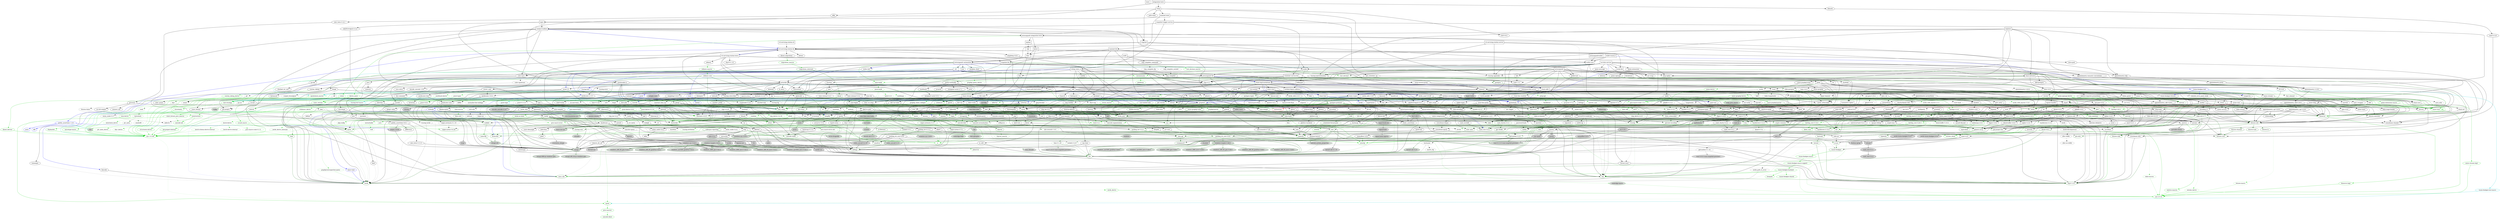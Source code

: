 digraph {
    0 [ label = "tests" shape = box]
    1 [ label = "catalyst-toolbox" shape = box]
    2 [ label = "chain-addr" shape = box]
    3 [ label = "chain-core" shape = box]
    4 [ label = "chain-ser" shape = box]
    5 [ label = "chain-crypto" shape = box]
    6 [ label = "typed-bytes" shape = box]
    7 [ label = "chain-impl-mockchain" shape = box]
    8 [ label = "cardano-legacy-address" shape = box]
    9 [ label = "chain-time" shape = box]
    10 [ label = "chain-vote" shape = box]
    11 [ label = "imhamt" shape = box]
    12 [ label = "sparse-array" shape = box]
    13 [ label = "chain-storage" shape = box]
    14 [ label = "jcli" shape = box]
    15 [ label = "jormungandr-lib" shape = box]
    16 [ label = "jormungandr-automation" shape = box]
    17 [ label = "jortestkit" shape = box]
    18 [ label = "jormungandr-integration-tests" shape = box]
    19 [ label = "hersir" shape = box]
    20 [ label = "thor" shape = box]
    21 [ label = "loki" shape = box]
    22 [ label = "mjolnir" shape = box]
    23 [ label = "snapshot-lib" shape = box]
    24 [ label = "symmetric-cipher" shape = box]
    25 [ label = "vit-servicing-station-lib" shape = box]
    26 [ label = "event-db" shape = box]
    27 [ label = "vit-servicing-station-tests" shape = box]
    28 [ label = "wallet" shape = box]
    29 [ label = "chain-path-derivation" shape = box]
    30 [ label = "hdkeygen" shape = box]
    31 [ label = "chain-network" shape = box]
    32 [ label = "jormungandrwallet" shape = box]
    33 [ label = "wallet-core" shape = box]
    34 [ label = "wallet-wasm-js" shape = box]
    35 [ label = "jormungandr" shape = box]
    36 [ label = "explorer" shape = box]
    37 [ label = "settings" shape = box]
    38 [ label = "blockchain" shape = box]
    39 [ label = "vit-servicing-station-cli" shape = box]
    40 [ label = "vit-servicing-station-server" shape = box]
    41 [ label = "iapyx" shape = box]
    42 [ label = "valgrind" shape = box]
    43 [ label = "vitup" shape = box]
    44 [ label = "mainnet-lib" shape = box]
    45 [ label = "mainnet-tools" shape = box]
    46 [ label = "scheduler-service-lib" shape = box]
    47 [ label = "signals-handler" shape = box]
    48 [ label = "snapshot-trigger-service" shape = box]
    49 [ label = "voting_tools_rs" shape = box]
    50 [ label = "integration-tests" shape = box]
    51 [ label = "cat-data-service" shape = box]
    52 [ label = "audit" shape = box]
    53 [ label = "assert_cmd" ]
    54 [ label = "assert_fs" ]
    55 [ label = "bech32 0.8.1" ]
    56 [ label = "clap 4.2.1" ]
    57 [ label = "color-eyre" ]
    58 [ label = "csv" ]
    59 [ label = "fraction" ]
    60 [ label = "futures" ]
    61 [ label = "gag" ]
    62 [ label = "governor" ]
    63 [ label = "graphql_client" ]
    64 [ label = "hex" ]
    65 [ label = "image" ]
    66 [ label = "itertools 0.10.5" color = darkgreen]
    67 [ label = "once_cell" color = darkgreen]
    68 [ label = "predicates 2.1.5" ]
    69 [ label = "proptest" ]
    70 [ label = "qrcode" ]
    71 [ label = "quircs" ]
    72 [ label = "rand 0.8.5" color = darkgreen]
    73 [ label = "rand_chacha 0.3.1" color = darkgreen]
    74 [ label = "rayon" ]
    75 [ label = "regex" color = darkgreen]
    76 [ label = "reqwest" ]
    77 [ label = "rust_decimal" color = darkgreen]
    78 [ label = "rust_decimal_macros" color = green3]
    79 [ label = "serde" color = darkgreen]
    80 [ label = "serde_json" color = darkgreen]
    81 [ label = "serde_test" ]
    82 [ label = "serde_yaml 0.8.26" ]
    83 [ label = "sscanf" ]
    84 [ label = "test-strategy" color = green3]
    85 [ label = "thiserror" color = darkgreen]
    86 [ label = "time 0.3.20" color = darkgreen]
    87 [ label = "tokio" color = darkgreen]
    88 [ label = "tracing" color = darkgreen]
    89 [ label = "tracing-subscriber" ]
    90 [ label = "url" color = darkgreen]
    91 [ label = "versionisator" color = green3]
    92 [ label = "cryptoxide 0.4.4" ]
    93 [ label = "quickcheck" ]
    94 [ label = "curve25519-dalek-ng" ]
    95 [ label = "ed25519-bip32 0.4.1" ]
    96 [ label = "ed25519-dalek" ]
    97 [ label = "generic-array" color = darkgreen]
    98 [ label = "rand_core 0.6.4" color = darkgreen]
    99 [ label = "sha2 0.10.6" color = darkgreen]
    100 [ label = "smoke" color = blue]
    101 [ label = "lazy_static" color = darkgreen]
    102 [ label = "quickcheck_macros" color = green3]
    103 [ label = "strum" ]
    104 [ label = "strum_macros" color = green3]
    105 [ label = "tempfile" color = darkgreen]
    106 [ label = "cbor_event" ]
    107 [ label = "base64 0.21.0" color = darkgreen]
    108 [ label = "cfg-if 1.0.0" color = darkgreen]
    109 [ label = "const_format" ]
    110 [ label = "criterion" ]
    111 [ label = "rustc_version" color = green3]
    112 [ label = "trybuild" color = blue]
    113 [ label = "data-pile" ]
    114 [ label = "sled" ]
    115 [ label = "base64 0.13.1" ]
    116 [ label = "bincode" ]
    117 [ label = "bytes" color = darkgreen]
    118 [ label = "clap_complete" ]
    119 [ label = "gtmpl" ]
    120 [ label = "rand 0.7.3" ]
    121 [ label = "rpassword" ]
    122 [ label = "serde_derive" color = green3]
    123 [ label = "http" color = darkgreen]
    124 [ label = "humantime" ]
    125 [ label = "parity-multiaddr" ]
    126 [ label = "serde_with 2.3.1" ]
    127 [ label = "bytesize" ]
    128 [ label = "custom_debug" ]
    129 [ label = "flate2" ]
    130 [ label = "fs_extra" ]
    131 [ label = "json" ]
    132 [ label = "keynesis" ]
    133 [ label = "log" color = darkgreen]
    134 [ label = "netstat2" ]
    135 [ label = "os_info" ]
    136 [ label = "poldercast" ]
    137 [ label = "prost 0.9.0" color = darkgreen]
    138 [ label = "semver" color = darkgreen]
    139 [ label = "sysinfo" ]
    140 [ label = "tar" ]
    141 [ label = "tokio-stream" ]
    142 [ label = "tonic 0.6.2" ]
    143 [ label = "tonic-build" color = green3]
    144 [ label = "warp" ]
    145 [ label = "zip" ]
    146 [ label = "console" ]
    147 [ label = "dialoguer" ]
    148 [ label = "indicatif" ]
    149 [ label = "sha-1" ]
    150 [ label = "sha2 0.9.9" ]
    151 [ label = "bech32 0.7.3" ]
    152 [ label = "rstest" color = green3]
    153 [ label = "yaml-rust" ]
    154 [ label = "ctrlc" ]
    155 [ label = "slave-pool" ]
    156 [ label = "cocoon" ]
    157 [ label = "dirs" ]
    158 [ label = "zeroize" ]
    159 [ label = "async-trait" color = green3]
    160 [ label = "diesel" color = darkgreen]
    161 [ label = "diesel_migrations" ]
    162 [ label = "dotenv" ]
    163 [ label = "http-zipkin" ]
    164 [ label = "notify" ]
    165 [ label = "pretty_assertions 1.3.0" color = blue]
    166 [ label = "r2d2" color = darkgreen]
    167 [ label = "simplelog 0.8.0" ]
    168 [ label = "tracing-futures" ]
    169 [ label = "bb8" ]
    170 [ label = "bb8-postgres" ]
    171 [ label = "chrono" color = darkgreen]
    172 [ label = "dotenvy" ]
    173 [ label = "tokio-postgres" color = darkgreen]
    174 [ label = "cfg-if 0.1.10" ]
    175 [ label = "dyn-clone" color = darkgreen]
    176 [ label = "fake" ]
    177 [ label = "hyper" ]
    178 [ label = "postgres" color = darkgreen]
    179 [ label = "pretty_assertions 0.6.1" ]
    180 [ label = "rand_core 0.5.1" ]
    181 [ label = "refinery" ]
    182 [ label = "hashlink" ]
    183 [ label = "paste" color = blue]
    184 [ label = "http-body" ]
    185 [ label = "pin-project" ]
    186 [ label = "clear_on_drop" ]
    187 [ label = "console_error_panic_hook" ]
    188 [ label = "getrandom 0.2.9" color = darkgreen]
    189 [ label = "js-sys" color = darkgreen]
    190 [ label = "wasm-bindgen" color = darkgreen]
    191 [ label = "wasm-bindgen-test" color = blue]
    192 [ label = "web-sys" ]
    193 [ label = "arc-swap" ]
    194 [ label = "enum-as-inner" color = green3]
    195 [ label = "jsonrpsee-core" ]
    196 [ label = "jsonrpsee-http-server" ]
    197 [ label = "libc" color = darkgreen]
    198 [ label = "linked-hash-map" ]
    199 [ label = "local-ip-address" ]
    200 [ label = "lru" ]
    201 [ label = "nix 0.25.1" style = filled, fillcolor = lightgrey]
    202 [ label = "opentelemetry 0.19.0" ]
    203 [ label = "opentelemetry-otlp" ]
    204 [ label = "opentelemetry-semantic-conventions" ]
    205 [ label = "prometheus" ]
    206 [ label = "tokio-util 0.6.10" ]
    207 [ label = "tracing-appender" ]
    208 [ label = "tracing-opentelemetry" ]
    209 [ label = "trust-dns-resolver" ]
    210 [ label = "anyhow" color = darkgreen]
    211 [ label = "async-graphql" ]
    212 [ label = "async-graphql-warp" ]
    213 [ label = "futures-channel" color = darkgreen]
    214 [ label = "futures-util" color = darkgreen]
    215 [ label = "ed25519-bip32 0.3.2" ]
    216 [ label = "prettytable-rs" ]
    217 [ label = "warp-reverse-proxy" ]
    218 [ label = "diffy" ]
    219 [ label = "glob" ]
    220 [ label = "path-slash" ]
    221 [ label = "rustls" ]
    222 [ label = "rustls-pemfile" ]
    223 [ label = "tempdir" ]
    224 [ label = "tokio-rustls" ]
    225 [ label = "uuid 0.8.2" ]
    226 [ label = "walkdir" color = darkgreen]
    227 [ label = "cardano-serialization-lib" ]
    228 [ label = "pharos" ]
    229 [ label = "job_scheduler_ng" ]
    230 [ label = "num-traits" color = darkgreen]
    231 [ label = "uuid 1.3.1" ]
    232 [ label = "bytekind" ]
    233 [ label = "cddl" ]
    234 [ label = "ciborium" ]
    235 [ label = "dashmap" ]
    236 [ label = "insta" color = blue]
    237 [ label = "microtype" ]
    238 [ label = "nonempty" ]
    239 [ label = "tracing-test" color = blue]
    240 [ label = "validity" ]
    241 [ label = "libmath" ]
    242 [ label = "rand_chacha 0.2.2" ]
    243 [ label = "axum" ]
    244 [ label = "cpu-time" ]
    245 [ label = "metrics" ]
    246 [ label = "metrics-exporter-prometheus" ]
    247 [ label = "opentelemetry-prometheus" ]
    248 [ label = "panic-message" ]
    249 [ label = "poem" ]
    250 [ label = "poem-extensions" ]
    251 [ label = "poem-openapi" ]
    252 [ label = "rust-embed" ]
    253 [ label = "serde_with 3.3.0" ]
    254 [ label = "tower" ]
    255 [ label = "tower-http" ]
    256 [ label = "ulid" ]
    257 [ label = "clap_complete_command" ]
    258 [ label = "anstyle" ]
    259 [ label = "bstr" ]
    260 [ label = "doc-comment" ]
    261 [ label = "predicates 3.0.2" ]
    262 [ label = "predicates-core" ]
    263 [ label = "predicates-tree" ]
    264 [ label = "wait-timeout" ]
    265 [ label = "globwalk" ]
    266 [ label = "clap_builder" ]
    267 [ label = "clap_derive 4.2.0" color = green3, style = dashed]
    268 [ label = "backtrace" ]
    269 [ label = "color-spantrace" style = dashed]
    270 [ label = "eyre" ]
    271 [ label = "indenter" ]
    272 [ label = "owo-colors" ]
    273 [ label = "tracing-error" style = dashed]
    274 [ label = "csv-core" ]
    275 [ label = "itoa" color = darkgreen]
    276 [ label = "ryu" color = darkgreen]
    277 [ label = "num" ]
    278 [ label = "futures-core" color = darkgreen]
    279 [ label = "futures-executor" ]
    280 [ label = "futures-io" color = darkgreen]
    281 [ label = "futures-sink" color = darkgreen]
    282 [ label = "futures-task" color = darkgreen]
    283 [ label = "filedescriptor" ]
    284 [ label = "futures-timer" style = dashed]
    285 [ label = "no-std-compat" ]
    286 [ label = "nonzero_ext" ]
    287 [ label = "parking_lot 0.12.1" color = darkgreen]
    288 [ label = "smallvec" color = darkgreen]
    289 [ label = "graphql_query_derive" color = green3, style = dashed]
    290 [ label = "bytemuck" ]
    291 [ label = "byteorder" color = darkgreen]
    292 [ label = "color_quant" ]
    293 [ label = "gif" style = dashed]
    294 [ label = "jpeg-decoder" style = dashed]
    295 [ label = "num-iter" ]
    296 [ label = "num-rational 0.3.2" ]
    297 [ label = "png" style = dashed]
    298 [ label = "scoped_threadpool" style = dashed]
    299 [ label = "tiff" style = dashed]
    300 [ label = "either" color = darkgreen]
    301 [ label = "difflib" style = dashed]
    302 [ label = "float-cmp" style = dashed]
    303 [ label = "normalize-line-endings" style = dashed]
    304 [ label = "bit-set" style = dashed]
    305 [ label = "bitflags" color = darkgreen]
    306 [ label = "quick-error 2.0.1" style = dashed]
    307 [ label = "rand_xorshift" ]
    308 [ label = "regex-syntax 0.6.29" color = darkgreen]
    309 [ label = "rusty-fork" style = dashed]
    310 [ label = "unarray" ]
    311 [ label = "checked_int_cast" ]
    312 [ label = "num-derive" color = green3]
    313 [ label = "ppv-lite86" color = darkgreen]
    314 [ label = "rayon-core" ]
    315 [ label = "aho-corasick 1.0.5" color = darkgreen, style = dashed]
    316 [ label = "memchr" color = darkgreen]
    317 [ label = "regex-automata 0.3.7" color = darkgreen]
    318 [ label = "regex-syntax 0.7.5" color = darkgreen]
    319 [ label = "encoding_rs" ]
    320 [ label = "h2" ]
    321 [ label = "hyper-rustls" style = "dashed,filled", fillcolor = lightgrey]
    322 [ label = "ipnet" ]
    323 [ label = "mime" color = darkgreen]
    324 [ label = "percent-encoding" color = darkgreen]
    325 [ label = "pin-project-lite" color = darkgreen]
    326 [ label = "serde_urlencoded" ]
    327 [ label = "tower-service" ]
    328 [ label = "wasm-bindgen-futures" ]
    329 [ label = "webpki-roots" style = "dashed,filled", fillcolor = lightgrey]
    330 [ label = "winreg" style = filled, fillcolor = lightgrey]
    331 [ label = "arrayvec 0.7.2" color = darkgreen]
    332 [ label = "borsh" color = darkgreen, style = dashed]
    333 [ label = "bytecheck" color = darkgreen, style = dashed]
    334 [ label = "rkyv" color = darkgreen, style = dashed]
    335 [ label = "quote" color = green3]
    336 [ label = "indexmap 1.9.3" color = darkgreen]
    337 [ label = "sscanf_macro" color = green3]
    338 [ label = "proc-macro2" color = green3]
    339 [ label = "structmeta" color = green3]
    340 [ label = "syn 1.0.109" color = green3]
    341 [ label = "thiserror-impl" color = green3]
    342 [ label = "num_threads" color = darkgreen, style = "dashed,filled", fillcolor = lightgrey]
    343 [ label = "time-core" color = darkgreen]
    344 [ label = "time-macros" color = green3, style = dashed]
    345 [ label = "autocfg" color = green3]
    346 [ label = "mio" color = darkgreen]
    347 [ label = "num_cpus" color = darkgreen]
    348 [ label = "signal-hook-registry" color = darkgreen, style = "dashed,filled", fillcolor = lightgrey]
    349 [ label = "socket2 0.4.9" color = darkgreen, style = dashed]
    350 [ label = "tokio-macros" color = green3, style = dashed]
    351 [ label = "windows-sys 0.45.0" color = darkgreen, style = filled, fillcolor = lightgrey]
    352 [ label = "tracing-attributes" color = green3, style = dashed]
    353 [ label = "tracing-core" color = darkgreen]
    354 [ label = "matchers" style = dashed]
    355 [ label = "nu-ansi-term" style = dashed]
    356 [ label = "sharded-slab" style = dashed]
    357 [ label = "thread_local" ]
    358 [ label = "tracing-log" style = dashed]
    359 [ label = "tracing-serde" style = dashed]
    360 [ label = "form_urlencoded" color = darkgreen]
    361 [ label = "idna 0.4.0" color = darkgreen]
    362 [ label = "platforms" color = green3]
    363 [ label = "env_logger" style = dashed]
    364 [ label = "digest 0.9.0" ]
    365 [ label = "subtle-ng" ]
    366 [ label = "curve25519-dalek" ]
    367 [ label = "ed25519" ]
    368 [ label = "typenum" color = darkgreen]
    369 [ label = "version_check" color = green3]
    370 [ label = "cpufeatures" color = darkgreen, style = filled, fillcolor = lightgrey]
    371 [ label = "digest 0.10.6" color = darkgreen]
    372 [ label = "heck 0.4.1" color = green3]
    373 [ label = "rustversion" color = red]
    374 [ label = "fastrand" color = darkgreen]
    375 [ label = "redox_syscall 0.3.5" color = darkgreen, style = filled, fillcolor = lightgrey]
    376 [ label = "rustix" color = darkgreen, style = filled, fillcolor = lightgrey]
    377 [ label = "const_format_proc_macros" color = green3]
    378 [ label = "atty" ]
    379 [ label = "cast" ]
    380 [ label = "clap 2.34.0" ]
    381 [ label = "criterion-plot" ]
    382 [ label = "oorandom" ]
    383 [ label = "plotters" ]
    384 [ label = "serde_cbor" ]
    385 [ label = "tinytemplate" ]
    386 [ label = "basic-toml" color = blue]
    387 [ label = "termcolor" color = darkgreen]
    388 [ label = "memmap2" ]
    389 [ label = "crc32fast" ]
    390 [ label = "crossbeam-epoch" ]
    391 [ label = "crossbeam-utils" ]
    392 [ label = "fs2" style = filled, fillcolor = lightgrey]
    393 [ label = "fxhash" ]
    394 [ label = "parking_lot 0.11.2" ]
    395 [ label = "gtmpl_value" ]
    396 [ label = "getrandom 0.1.16" style = dashed]
    397 [ label = "rand_hc" style = filled, fillcolor = lightgrey]
    398 [ label = "winapi" color = darkgreen, style = filled, fillcolor = lightgrey]
    399 [ label = "syn 2.0.16" color = green3]
    400 [ label = "fnv" color = darkgreen]
    401 [ label = "arrayref" ]
    402 [ label = "bs58" ]
    403 [ label = "data-encoding" ]
    404 [ label = "multihash" ]
    405 [ label = "static_assertions" ]
    406 [ label = "unsigned-varint 0.7.1" ]
    407 [ label = "serde_with_macros 2.3.1" color = green3, style = dashed]
    408 [ label = "custom_debug_derive" color = green3]
    409 [ label = "miniz_oxide 0.6.2" ]
    410 [ label = "cryptoxide 0.3.6" ]
    411 [ label = "prost-derive 0.9.0" color = green3, style = dashed]
    412 [ label = "core-foundation-sys" color = darkgreen, style = filled, fillcolor = lightgrey]
    413 [ label = "ntapi" style = filled, fillcolor = lightgrey]
    414 [ label = "filetime" ]
    415 [ label = "xattr" style = "dashed,filled", fillcolor = lightgrey]
    416 [ label = "tokio-util 0.7.7" color = darkgreen]
    417 [ label = "async-stream" ]
    418 [ label = "hyper-timeout" style = dashed]
    419 [ label = "tower-layer" ]
    420 [ label = "prost-build" color = green3, style = dashed]
    421 [ label = "headers" ]
    422 [ label = "mime_guess" ]
    423 [ label = "multiparty" style = dashed]
    424 [ label = "scoped-tls" ]
    425 [ label = "tokio-tungstenite" style = dashed]
    426 [ label = "aes 0.7.5" style = dashed]
    427 [ label = "bzip2" style = dashed]
    428 [ label = "constant_time_eq" style = dashed]
    429 [ label = "hmac 0.12.1" color = darkgreen]
    430 [ label = "pbkdf2 0.11.0" style = dashed]
    431 [ label = "sha1" ]
    432 [ label = "zstd" style = dashed]
    433 [ label = "encode_unicode 0.3.6" style = filled, fillcolor = lightgrey]
    434 [ label = "unicode-width" color = darkgreen]
    435 [ label = "windows-sys 0.42.0" style = filled, fillcolor = lightgrey]
    436 [ label = "shell-words" ]
    437 [ label = "number_prefix" ]
    438 [ label = "block-buffer 0.9.0" ]
    439 [ label = "opaque-debug" ]
    440 [ label = "nix 0.26.2" style = filled, fillcolor = lightgrey]
    441 [ label = "crossbeam-channel" ]
    442 [ label = "aes-gcm 0.9.4" ]
    443 [ label = "chacha20poly1305" ]
    444 [ label = "hmac 0.11.0" ]
    445 [ label = "pbkdf2 0.9.0" ]
    446 [ label = "dirs-sys" ]
    447 [ label = "zeroize_derive" color = green3, style = dashed]
    448 [ label = "diesel_derives" color = green3]
    449 [ label = "pq-sys" color = darkgreen, style = dashed]
    450 [ label = "migrations_internals" color = darkgreen]
    451 [ label = "migrations_macros" color = green3]
    452 [ label = "zipkin" ]
    453 [ label = "fsevent-sys" style = "dashed,filled", fillcolor = lightgrey]
    454 [ label = "inotify" style = filled, fillcolor = lightgrey]
    455 [ label = "kqueue" style = filled, fillcolor = lightgrey]
    456 [ label = "ctor" color = green3, style = filled, fillcolor = lightgrey]
    457 [ label = "diff" color = blue]
    458 [ label = "output_vt100" style = filled, fillcolor = lightgrey]
    459 [ label = "yansi" color = blue]
    460 [ label = "scheduled-thread-pool" color = darkgreen]
    461 [ label = "iana-time-zone" color = darkgreen, style = "dashed,filled", fillcolor = lightgrey]
    462 [ label = "num-integer" color = darkgreen]
    463 [ label = "time 0.1.45" color = darkgreen, style = dashed]
    464 [ label = "fallible-iterator" color = darkgreen]
    465 [ label = "phf" color = darkgreen]
    466 [ label = "postgres-protocol" color = darkgreen]
    467 [ label = "postgres-types" color = darkgreen]
    468 [ label = "socket2 0.5.1" color = darkgreen]
    469 [ label = "httparse" ]
    470 [ label = "httpdate" ]
    471 [ label = "want" ]
    472 [ label = "ansi_term 0.11.0" ]
    473 [ label = "difference" ]
    474 [ label = "refinery-core" color = darkgreen]
    475 [ label = "refinery-macros" color = green3]
    476 [ label = "hashbrown 0.12.3" color = darkgreen]
    477 [ label = "paste-impl" color = turquoise3]
    478 [ label = "proc-macro-hack" color = turquoise3]
    479 [ label = "pin-project-internal" color = green3]
    480 [ label = "cc" color = green3]
    481 [ label = "wasi 0.11.0+wasi-snapshot-preview1" color = darkgreen, style = filled, fillcolor = lightgrey]
    482 [ label = "wasm-bindgen-macro" color = green3]
    483 [ label = "wasm-bindgen-test-macro" color = turquoise3]
    484 [ label = "beef" ]
    485 [ label = "jsonrpsee-types" ]
    486 [ label = "rustc-hash" style = dashed]
    487 [ label = "globset" ]
    488 [ label = "unicase" color = darkgreen]
    489 [ label = "neli" style = filled, fillcolor = lightgrey]
    490 [ label = "memoffset 0.6.5" style = "dashed,filled", fillcolor = lightgrey]
    491 [ label = "pin-utils" color = darkgreen]
    492 [ label = "opentelemetry_api 0.19.0" ]
    493 [ label = "opentelemetry_sdk 0.19.0" ]
    494 [ label = "opentelemetry-proto" ]
    495 [ label = "prost 0.11.8" style = dashed]
    496 [ label = "tonic 0.8.3" style = dashed]
    497 [ label = "protobuf" ]
    498 [ label = "slab" color = darkgreen]
    499 [ label = "ipconfig" style = "dashed,filled", fillcolor = lightgrey]
    500 [ label = "lru-cache" ]
    501 [ label = "resolv-conf" style = dashed]
    502 [ label = "trust-dns-proto" ]
    503 [ label = "async-graphql-derive" color = green3]
    504 [ label = "async-graphql-parser" color = darkgreen]
    505 [ label = "async-graphql-value" color = darkgreen]
    506 [ label = "fast_chemail" style = dashed]
    507 [ label = "multer" ]
    508 [ label = "futures-macro" color = green3, style = dashed]
    509 [ label = "encode_unicode 1.0.0" ]
    510 [ label = "is-terminal" ]
    511 [ label = "term" ]
    512 [ label = "ansi_term 0.12.1" ]
    513 [ label = "ring" ]
    514 [ label = "sct" ]
    515 [ label = "webpki" ]
    516 [ label = "rand 0.4.6" ]
    517 [ label = "remove_dir_all" ]
    518 [ label = "same-file" color = darkgreen]
    519 [ label = "winapi-util" color = darkgreen, style = filled, fillcolor = lightgrey]
    520 [ label = "noop_proc_macro" color = green3, style = filled, fillcolor = lightgrey]
    521 [ label = "num-bigint" ]
    522 [ label = "rand_os" style = filled, fillcolor = lightgrey]
    523 [ label = "schemars" color = darkgreen]
    524 [ label = "serde-wasm-bindgen 0.4.5" style = filled, fillcolor = lightgrey]
    525 [ label = "cron" ]
    526 [ label = "libm" color = darkgreen, style = dashed]
    527 [ label = "abnf_to_pest" ]
    528 [ label = "base16" ]
    529 [ label = "base64-url" style = dashed]
    530 [ label = "clap 3.2.23" style = dashed]
    531 [ label = "codespan-reporting" color = darkgreen]
    532 [ label = "crossterm" style = "dashed,filled", fillcolor = lightgrey]
    533 [ label = "displaydoc" color = green3]
    534 [ label = "hexf-parse" ]
    535 [ label = "itertools 0.11.0" ]
    536 [ label = "lexical-core" ]
    537 [ label = "pest_meta" ]
    538 [ label = "pest_vm" ]
    539 [ label = "serde-wasm-bindgen 0.5.0" style = "dashed,filled", fillcolor = lightgrey]
    540 [ label = "simplelog 0.12.1" ]
    541 [ label = "uriparse" style = dashed]
    542 [ label = "ciborium-io" ]
    543 [ label = "ciborium-ll" ]
    544 [ label = "hashbrown 0.14.0" color = darkgreen]
    545 [ label = "lock_api" color = darkgreen]
    546 [ label = "parking_lot_core 0.9.8" color = darkgreen]
    547 [ label = "similar" color = blue]
    548 [ label = "microtype-macro" color = green3]
    549 [ label = "secrecy" style = dashed]
    550 [ label = "tracing-test-macro" color = turquoise3]
    551 [ label = "rand 0.3.23" ]
    552 [ label = "axum-core" ]
    553 [ label = "matchit" ]
    554 [ label = "serde_path_to_error" style = dashed]
    555 [ label = "sync_wrapper" ]
    556 [ label = "ahash 0.8.3" color = darkgreen]
    557 [ label = "metrics-macros" color = green3]
    558 [ label = "portable-atomic" style = filled, fillcolor = lightgrey]
    559 [ label = "metrics-util" ]
    560 [ label = "quanta" ]
    561 [ label = "opentelemetry_api 0.20.0" ]
    562 [ label = "opentelemetry_sdk 0.20.0" ]
    563 [ label = "async-compression" style = dashed]
    564 [ label = "cookie" style = dashed]
    565 [ label = "opentelemetry 0.20.0" style = dashed]
    566 [ label = "poem-derive" color = green3]
    567 [ label = "quick-xml" ]
    568 [ label = "rfc7239" ]
    569 [ label = "serde_yaml 0.9.25" ]
    570 [ label = "poem-extensions-macro" color = green3]
    571 [ label = "derive_more" color = green3]
    572 [ label = "indexmap 2.0.0" color = darkgreen]
    573 [ label = "poem-openapi-derive" color = green3]
    574 [ label = "rust-embed-impl" color = green3]
    575 [ label = "rust-embed-utils" color = darkgreen]
    576 [ label = "serde_with_macros 3.3.0" color = green3, style = dashed]
    577 [ label = "http-range-header" ]
    578 [ label = "clap_complete_fig" style = dashed]
    579 [ label = "clap_complete_nushell" style = dashed]
    580 [ label = "regex-automata 0.1.10" style = dashed]
    581 [ label = "termtree" ]
    582 [ label = "ignore" ]
    583 [ label = "anstream" style = dashed]
    584 [ label = "clap_lex 0.4.1" ]
    585 [ label = "strsim" color = darkgreen, style = dashed]
    586 [ label = "addr2line" ]
    587 [ label = "object" ]
    588 [ label = "rustc-demangle" ]
    589 [ label = "num-complex" ]
    590 [ label = "num-rational 0.4.1" ]
    591 [ label = "graphql_client_codegen" color = green3, style = dashed]
    592 [ label = "weezl" style = dashed]
    593 [ label = "deflate" style = dashed]
    594 [ label = "miniz_oxide 0.3.7" style = dashed]
    595 [ label = "miniz_oxide 0.4.4" style = dashed]
    596 [ label = "bit-vec" style = dashed]
    597 [ label = "quick-error 1.2.3" style = dashed]
    598 [ label = "crossbeam-deque" ]
    599 [ label = "borsh-derive" color = green3, style = dashed]
    600 [ label = "hashbrown 0.13.1" color = darkgreen, style = dashed]
    601 [ label = "bytecheck_derive" color = green3, style = dashed]
    602 [ label = "ptr_meta" color = darkgreen, style = dashed]
    603 [ label = "simdutf8" color = darkgreen, style = dashed]
    604 [ label = "rend" color = darkgreen, style = dashed]
    605 [ label = "rkyv_derive" color = green3, style = dashed]
    606 [ label = "seahash" color = darkgreen, style = dashed]
    607 [ label = "unicode-ident" color = green3]
    608 [ label = "structmeta-derive" color = green3]
    609 [ label = "hermit-abi 0.2.6" color = darkgreen, style = filled, fillcolor = lightgrey]
    610 [ label = "windows-targets 0.42.2" color = darkgreen, style = filled, fillcolor = lightgrey]
    611 [ label = "valuable" color = darkgreen, style = "dashed,filled", fillcolor = lightgrey]
    612 [ label = "overload" style = dashed]
    613 [ label = "unicode-bidi" color = darkgreen]
    614 [ label = "unicode-normalization" color = darkgreen]
    615 [ label = "subtle" color = darkgreen]
    616 [ label = "signature" ]
    617 [ label = "block-buffer 0.10.4" color = darkgreen, style = dashed]
    618 [ label = "crypto-common" color = darkgreen]
    619 [ label = "instant" color = darkgreen]
    620 [ label = "errno" color = darkgreen, style = filled, fillcolor = lightgrey]
    621 [ label = "io-lifetimes" color = darkgreen]
    622 [ label = "linux-raw-sys" color = darkgreen, style = filled, fillcolor = lightgrey]
    623 [ label = "unicode-xid" color = green3]
    624 [ label = "hermit-abi 0.1.19" style = filled, fillcolor = lightgrey]
    625 [ label = "textwrap 0.11.0" ]
    626 [ label = "plotters-backend" ]
    627 [ label = "plotters-svg" style = dashed]
    628 [ label = "half" ]
    629 [ label = "memoffset 0.8.0" ]
    630 [ label = "scopeguard" color = darkgreen]
    631 [ label = "parking_lot_core 0.8.6" ]
    632 [ label = "wasi 0.9.0+wasi-snapshot-preview1" style = "dashed,filled", fillcolor = lightgrey]
    633 [ label = "winapi-i686-pc-windows-gnu" color = darkgreen, style = filled, fillcolor = lightgrey]
    634 [ label = "winapi-x86_64-pc-windows-gnu" color = darkgreen, style = filled, fillcolor = lightgrey]
    635 [ label = "multihash-derive" color = green3, style = dashed]
    636 [ label = "unsigned-varint 0.5.1" ]
    637 [ label = "darling 0.14.4" color = green3]
    638 [ label = "synstructure" color = green3]
    639 [ label = "adler" ]
    640 [ label = "redox_syscall 0.2.16" style = filled, fillcolor = lightgrey]
    641 [ label = "async-stream-impl" color = green3]
    642 [ label = "tokio-io-timeout" style = dashed]
    643 [ label = "heck 0.3.3" color = green3, style = dashed]
    644 [ label = "multimap" color = green3, style = dashed]
    645 [ label = "petgraph" color = green3, style = dashed]
    646 [ label = "prost-types" color = green3, style = dashed]
    647 [ label = "which" color = green3, style = dashed]
    648 [ label = "headers-core" ]
    649 [ label = "try-lock" ]
    650 [ label = "tungstenite" style = dashed]
    651 [ label = "cipher 0.3.0" ]
    652 [ label = "bzip2-sys" style = dashed]
    653 [ label = "password-hash" style = dashed]
    654 [ label = "zstd-safe" style = dashed]
    655 [ label = "windows_aarch64_gnullvm 0.42.2" color = darkgreen, style = filled, fillcolor = lightgrey]
    656 [ label = "windows_aarch64_msvc 0.42.2" color = darkgreen, style = filled, fillcolor = lightgrey]
    657 [ label = "windows_i686_gnu 0.42.2" color = darkgreen, style = filled, fillcolor = lightgrey]
    658 [ label = "windows_i686_msvc 0.42.2" color = darkgreen, style = filled, fillcolor = lightgrey]
    659 [ label = "windows_x86_64_gnu 0.42.2" color = darkgreen, style = filled, fillcolor = lightgrey]
    660 [ label = "windows_x86_64_gnullvm 0.42.2" color = darkgreen, style = filled, fillcolor = lightgrey]
    661 [ label = "windows_x86_64_msvc 0.42.2" color = darkgreen, style = filled, fillcolor = lightgrey]
    662 [ label = "aead 0.4.3" ]
    663 [ label = "ctr 0.8.0" ]
    664 [ label = "ghash 0.4.4" ]
    665 [ label = "aead 0.5.2" ]
    666 [ label = "chacha20" ]
    667 [ label = "cipher 0.4.4" ]
    668 [ label = "poly1305" ]
    669 [ label = "crypto-mac" ]
    670 [ label = "redox_users" style = filled, fillcolor = lightgrey]
    671 [ label = "vcpkg" color = green3, style = "dashed,filled", fillcolor = lightgrey]
    672 [ label = "lazycell" ]
    673 [ label = "zipkin-types" ]
    674 [ label = "inotify-sys" style = filled, fillcolor = lightgrey]
    675 [ label = "kqueue-sys" style = filled, fillcolor = lightgrey]
    676 [ label = "android_system_properties" color = darkgreen, style = "dashed,filled", fillcolor = lightgrey]
    677 [ label = "iana-time-zone-haiku" color = darkgreen, style = "dashed,filled", fillcolor = lightgrey]
    678 [ label = "windows" color = darkgreen, style = "dashed,filled", fillcolor = lightgrey]
    679 [ label = "wasi 0.10.0+wasi-snapshot-preview1" color = darkgreen, style = "dashed,filled", fillcolor = lightgrey]
    680 [ label = "phf_shared" color = darkgreen]
    681 [ label = "md-5" color = darkgreen]
    682 [ label = "stringprep" color = darkgreen]
    683 [ label = "siphasher" color = darkgreen]
    684 [ label = "toml" color = darkgreen]
    685 [ label = "ahash 0.7.6" color = darkgreen, style = dashed]
    686 [ label = "jobserver" color = green3, style = dashed]
    687 [ label = "wasm-bindgen-macro-support" color = green3]
    688 [ label = "aho-corasick 0.7.20" ]
    689 [ label = "urlencoding" ]
    690 [ label = "prost-derive 0.11.8" color = green3, style = dashed]
    691 [ label = "widestring" style = "dashed,filled", fillcolor = lightgrey]
    692 [ label = "hostname" style = dashed]
    693 [ label = "idna 0.2.3" ]
    694 [ label = "tinyvec" color = darkgreen]
    695 [ label = "Inflector" color = green3]
    696 [ label = "proc-macro-crate 1.3.1" color = green3]
    697 [ label = "pest" color = darkgreen]
    698 [ label = "ascii_utils" style = dashed]
    699 [ label = "spin 0.9.8" ]
    700 [ label = "hermit-abi 0.3.1" color = darkgreen, style = filled, fillcolor = lightgrey]
    701 [ label = "dirs-next" ]
    702 [ label = "spin 0.5.2" style = filled, fillcolor = lightgrey]
    703 [ label = "untrusted" ]
    704 [ label = "fuchsia-cprng" style = filled, fillcolor = lightgrey]
    705 [ label = "rand_core 0.3.1" style = filled, fillcolor = lightgrey]
    706 [ label = "rdrand" style = filled, fillcolor = lightgrey]
    707 [ label = "cloudabi" style = filled, fillcolor = lightgrey]
    708 [ label = "rand_core 0.4.2" style = filled, fillcolor = lightgrey]
    709 [ label = "schemars_derive" color = green3, style = dashed]
    710 [ label = "nom" ]
    711 [ label = "abnf" ]
    712 [ label = "pretty" ]
    713 [ label = "clap_derive 3.2.18" color = green3, style = dashed]
    714 [ label = "clap_lex 0.2.4" style = dashed]
    715 [ label = "textwrap 0.16.0" style = dashed]
    716 [ label = "crossterm_winapi" style = "dashed,filled", fillcolor = lightgrey]
    717 [ label = "signal-hook" style = "dashed,filled", fillcolor = lightgrey]
    718 [ label = "signal-hook-mio" style = "dashed,filled", fillcolor = lightgrey]
    719 [ label = "lexical-parse-float" style = dashed]
    720 [ label = "lexical-parse-integer" style = dashed]
    721 [ label = "lexical-util" ]
    722 [ label = "lexical-write-float" style = dashed]
    723 [ label = "lexical-write-integer" style = dashed]
    724 [ label = "windows-targets 0.48.0" color = darkgreen, style = filled, fillcolor = lightgrey]
    725 [ label = "sketches-ddsketch" style = dashed]
    726 [ label = "mach2" style = filled, fillcolor = lightgrey]
    727 [ label = "raw-cpuid" style = filled, fillcolor = lightgrey]
    728 [ label = "ordered-float" ]
    729 [ label = "brotli" style = dashed]
    730 [ label = "aes-gcm 0.10.2" style = dashed]
    731 [ label = "hkdf" style = dashed]
    732 [ label = "uncased" ]
    733 [ label = "unsafe-libyaml" ]
    734 [ label = "darling 0.20.3" color = green3]
    735 [ label = "convert_case" color = green3, style = dashed]
    736 [ label = "equivalent" color = darkgreen]
    737 [ label = "anstyle-parse" style = dashed]
    738 [ label = "anstyle-wincon" style = "dashed,filled", fillcolor = lightgrey]
    739 [ label = "concolor-override" style = dashed]
    740 [ label = "concolor-query" style = dashed]
    741 [ label = "utf8parse" style = dashed]
    742 [ label = "gimli" ]
    743 [ label = "graphql-introspection-query" color = green3, style = dashed]
    744 [ label = "graphql-parser" color = green3, style = dashed]
    745 [ label = "adler32" style = dashed]
    746 [ label = "borsh-derive-internal" color = green3, style = dashed]
    747 [ label = "borsh-schema-derive-internal" color = green3, style = dashed]
    748 [ label = "proc-macro-crate 0.1.5" color = green3, style = dashed]
    749 [ label = "ptr_meta_derive" color = green3, style = dashed]
    750 [ label = "errno-dragonfly" color = darkgreen, style = filled, fillcolor = lightgrey]
    751 [ label = "windows-sys 0.48.0" color = darkgreen, style = "dashed,filled", fillcolor = lightgrey]
    752 [ label = "proc-macro-error" color = green3, style = dashed]
    753 [ label = "darling_core 0.14.4" color = green3]
    754 [ label = "darling_macro 0.14.4" color = green3]
    755 [ label = "unicode-segmentation" color = darkgreen]
    756 [ label = "fixedbitset" color = green3, style = dashed]
    757 [ label = "utf-8" style = dashed]
    758 [ label = "pkg-config" color = green3, style = dashed]
    759 [ label = "base64ct" style = dashed]
    760 [ label = "zstd-sys" style = dashed]
    761 [ label = "polyval 0.5.3" ]
    762 [ label = "inout" ]
    763 [ label = "universal-hash 0.5.0" ]
    764 [ label = "cxx" color = darkgreen, style = "dashed,filled", fillcolor = lightgrey]
    765 [ label = "cxx-build" color = green3, style = "dashed,filled", fillcolor = lightgrey]
    766 [ label = "wasm-bindgen-backend" color = green3]
    767 [ label = "wasm-bindgen-shared" color = green3]
    768 [ label = "match_cfg" style = dashed]
    769 [ label = "matches" ]
    770 [ label = "tinyvec_macros" color = darkgreen, style = dashed]
    771 [ label = "toml_edit" color = green3]
    772 [ label = "ucd-trie" color = darkgreen]
    773 [ label = "dirs-sys-next" ]
    774 [ label = "serde_derive_internals" color = green3, style = dashed]
    775 [ label = "minimal-lexical" ]
    776 [ label = "abnf-core" ]
    777 [ label = "arrayvec 0.5.2" ]
    778 [ label = "typed-arena" ]
    779 [ label = "os_str_bytes" style = dashed]
    780 [ label = "windows_aarch64_gnullvm 0.48.0" color = darkgreen, style = filled, fillcolor = lightgrey]
    781 [ label = "windows_aarch64_msvc 0.48.0" color = darkgreen, style = filled, fillcolor = lightgrey]
    782 [ label = "windows_i686_gnu 0.48.0" color = darkgreen, style = filled, fillcolor = lightgrey]
    783 [ label = "windows_i686_msvc 0.48.0" color = darkgreen, style = filled, fillcolor = lightgrey]
    784 [ label = "windows_x86_64_gnu 0.48.0" color = darkgreen, style = filled, fillcolor = lightgrey]
    785 [ label = "windows_x86_64_gnullvm 0.48.0" color = darkgreen, style = filled, fillcolor = lightgrey]
    786 [ label = "windows_x86_64_msvc 0.48.0" color = darkgreen, style = filled, fillcolor = lightgrey]
    787 [ label = "alloc-no-stdlib" style = dashed]
    788 [ label = "alloc-stdlib" style = dashed]
    789 [ label = "brotli-decompressor" style = dashed]
    790 [ label = "aes 0.8.3" style = dashed]
    791 [ label = "ctr 0.9.2" style = dashed]
    792 [ label = "ghash 0.5.0" style = dashed]
    793 [ label = "darling_core 0.20.3" color = green3]
    794 [ label = "darling_macro 0.20.3" color = green3]
    795 [ label = "combine" color = green3, style = dashed]
    796 [ label = "proc-macro-error-attr" color = green3, style = dashed]
    797 [ label = "ident_case" color = green3]
    798 [ label = "universal-hash 0.4.1" ]
    799 [ label = "cxxbridge-flags" color = green3, style = "dashed,filled", fillcolor = lightgrey]
    800 [ label = "cxxbridge-macro" color = green3, style = "dashed,filled", fillcolor = lightgrey]
    801 [ label = "link-cplusplus" color = darkgreen, style = "dashed,filled", fillcolor = lightgrey]
    802 [ label = "scratch" color = green3, style = "dashed,filled", fillcolor = lightgrey]
    803 [ label = "bumpalo" color = green3]
    804 [ label = "toml_datetime" color = green3]
    805 [ label = "winnow" color = green3]
    806 [ label = "polyval 0.6.1" style = dashed]
    807 [ label = "ascii" color = green3, style = dashed]
    808 [ label = "unreachable" color = green3, style = dashed]
    809 [ label = "void" color = green3, style = dashed]
    1 -> 57 [ ]
    1 -> 61 [ ]
    1 -> 62 [ ]
    1 -> 18 [ ]
    1 -> 70 [ ]
    1 -> 71 [ ]
    1 -> 83 [ ]
    1 -> 24 [ ]
    1 -> 25 [ style = dotted]
    1 -> 25 [ color = blue]
    1 -> 28 [ ]
    2 -> 3 [ ]
    2 -> 5 [ ]
    2 -> 5 [ color = blue]
    3 -> 4 [ ]
    4 -> 85 [ ]
    5 -> 55 [ ]
    5 -> 94 [ ]
    5 -> 95 [ ]
    5 -> 96 [ ]
    5 -> 64 [ ]
    5 -> 69 [ style = dotted]
    5 -> 69 [ color = blue]
    5 -> 93 [ style = dotted]
    5 -> 93 [ color = blue]
    5 -> 74 [ ]
    5 -> 99 [ ]
    5 -> 100 [ color = blue]
    5 -> 84 [ color = green3, style = dotted]
    5 -> 84 [ color = turquoise3]
    5 -> 6 [ ]
    7 -> 8 [ ]
    7 -> 2 [ ]
    7 -> 2 [ color = blue]
    7 -> 9 [ ]
    7 -> 9 [ color = blue]
    7 -> 10 [ ]
    7 -> 11 [ ]
    7 -> 102 [ color = green3, style = dotted]
    7 -> 102 [ color = turquoise3]
    7 -> 12 [ ]
    7 -> 103 [ ]
    7 -> 88 [ ]
    8 -> 106 [ ]
    8 -> 95 [ ]
    9 -> 3 [ ]
    9 -> 69 [ style = dotted]
    9 -> 69 [ color = blue]
    9 -> 93 [ style = dotted]
    9 -> 93 [ color = blue]
    9 -> 84 [ color = green3, style = dotted]
    9 -> 84 [ color = turquoise3]
    10 -> 107 [ ]
    10 -> 3 [ ]
    10 -> 5 [ ]
    10 -> 109 [ ]
    10 -> 110 [ color = blue]
    11 -> 110 [ color = blue]
    11 -> 69 [ style = dotted]
    11 -> 69 [ color = blue]
    11 -> 111 [ color = green3]
    11 -> 84 [ color = green3, style = dotted]
    11 -> 84 [ color = turquoise3]
    11 -> 85 [ ]
    11 -> 112 [ color = blue]
    12 -> 69 [ color = blue]
    12 -> 84 [ color = turquoise3]
    13 -> 110 [ style = dotted]
    13 -> 113 [ ]
    13 -> 98 [ style = dotted]
    13 -> 98 [ color = blue]
    13 -> 114 [ ]
    13 -> 105 [ style = dotted]
    13 -> 105 [ color = blue]
    13 -> 85 [ ]
    14 -> 54 [ color = blue]
    14 -> 118 [ ]
    14 -> 119 [ ]
    14 -> 15 [ ]
    14 -> 68 [ color = blue]
    14 -> 76 [ ]
    14 -> 121 [ ]
    14 -> 91 [ color = green3]
    15 -> 116 [ color = blue]
    15 -> 7 [ ]
    15 -> 7 [ color = blue]
    15 -> 123 [ ]
    15 -> 124 [ ]
    15 -> 125 [ ]
    15 -> 126 [ ]
    15 -> 82 [ color = blue]
    16 -> 53 [ ]
    16 -> 13 [ ]
    16 -> 63 [ ]
    16 -> 14 [ ]
    16 -> 17 [ ]
    16 -> 131 [ ]
    16 -> 134 [ ]
    16 -> 136 [ ]
    16 -> 142 [ ]
    16 -> 143 [ color = green3]
    16 -> 89 [ ]
    17 -> 54 [ ]
    17 -> 55 [ ]
    17 -> 127 [ ]
    17 -> 58 [ ]
    17 -> 128 [ ]
    17 -> 147 [ ]
    17 -> 130 [ ]
    17 -> 64 [ ]
    17 -> 124 [ ]
    17 -> 148 [ ]
    17 -> 135 [ ]
    17 -> 68 [ ]
    17 -> 76 [ ]
    17 -> 138 [ ]
    17 -> 82 [ ]
    17 -> 149 [ ]
    17 -> 150 [ ]
    17 -> 139 [ ]
    17 -> 140 [ ]
    17 -> 144 [ ]
    17 -> 145 [ ]
    18 -> 151 [ ]
    18 -> 19 [ ]
    18 -> 22 [ ]
    18 -> 152 [ color = green3]
    19 -> 154 [ ]
    19 -> 155 [ ]
    19 -> 20 [ ]
    20 -> 156 [ ]
    20 -> 157 [ ]
    20 -> 16 [ ]
    21 -> 20 [ ]
    22 -> 21 [ ]
    23 -> 59 [ ]
    23 -> 15 [ ]
    23 -> 76 [ ]
    23 -> 78 [ color = green3]
    23 -> 81 [ style = dotted]
    23 -> 81 [ color = blue]
    24 -> 92 [ ]
    24 -> 72 [ ]
    24 -> 85 [ ]
    24 -> 158 [ ]
    25 -> 161 [ ]
    25 -> 162 [ ]
    25 -> 26 [ ]
    25 -> 163 [ ]
    25 -> 164 [ ]
    25 -> 165 [ color = blue]
    25 -> 167 [ ]
    25 -> 168 [ ]
    25 -> 89 [ ]
    25 -> 27 [ color = blue]
    26 -> 170 [ ]
    26 -> 172 [ ]
    26 -> 77 [ ]
    26 -> 85 [ ]
    27 -> 53 [ ]
    27 -> 174 [ ]
    27 -> 56 [ ]
    27 -> 175 [ ]
    27 -> 176 [ ]
    27 -> 17 [ ]
    27 -> 179 [ ]
    27 -> 181 [ ]
    27 -> 23 [ ]
    27 -> 25 [ ]
    28 -> 182 [ ]
    28 -> 30 [ ]
    28 -> 15 [ ]
    29 -> 183 [ color = blue]
    29 -> 93 [ color = blue]
    29 -> 102 [ color = turquoise3]
    29 -> 85 [ ]
    30 -> 8 [ ]
    30 -> 2 [ ]
    30 -> 29 [ ]
    31 -> 5 [ ]
    31 -> 60 [ ]
    31 -> 85 [ ]
    31 -> 142 [ ]
    31 -> 143 [ color = green3]
    32 -> 33 [ ]
    33 -> 151 [ ]
    33 -> 24 [ ]
    33 -> 28 [ ]
    34 -> 186 [ ]
    34 -> 33 [ ]
    34 -> 191 [ color = blue]
    35 -> 193 [ ]
    35 -> 31 [ ]
    35 -> 13 [ ]
    35 -> 56 [ ]
    35 -> 163 [ ]
    35 -> 15 [ ]
    35 -> 196 [ ]
    35 -> 199 [ ]
    35 -> 201 [ arrowType = empty, fillcolor = lightgrey]
    35 -> 203 [ ]
    35 -> 204 [ ]
    35 -> 136 [ ]
    35 -> 205 [ style = dotted]
    35 -> 76 [ ]
    35 -> 207 [ ]
    35 -> 208 [ ]
    35 -> 209 [ ]
    35 -> 91 [ color = green3]
    35 -> 144 [ ]
    36 -> 212 [ ]
    36 -> 31 [ ]
    36 -> 163 [ ]
    36 -> 18 [ ]
    36 -> 203 [ ]
    36 -> 204 [ ]
    36 -> 207 [ ]
    36 -> 208 [ ]
    37 -> 114 [ ]
    37 -> 85 [ ]
    38 -> 7 [ ]
    38 -> 200 [ ]
    39 -> 25 [ ]
    40 -> 203 [ ]
    40 -> 204 [ ]
    40 -> 207 [ ]
    40 -> 208 [ ]
    40 -> 25 [ ]
    41 -> 1 [ ]
    41 -> 215 [ ]
    41 -> 216 [ ]
    41 -> 42 [ ]
    42 -> 16 [ ]
    42 -> 25 [ ]
    42 -> 33 [ ]
    42 -> 217 [ ]
    43 -> 218 [ ]
    43 -> 45 [ ]
    43 -> 220 [ ]
    43 -> 207 [ ]
    43 -> 225 [ ]
    43 -> 42 [ ]
    44 -> 227 [ ]
    44 -> 228 [ ]
    44 -> 23 [ ]
    44 -> 223 [ ]
    44 -> 20 [ ]
    45 -> 229 [ ]
    45 -> 44 [ ]
    45 -> 216 [ ]
    45 -> 48 [ ]
    46 -> 171 [ ]
    46 -> 56 [ ]
    46 -> 60 [ ]
    46 -> 17 [ ]
    46 -> 231 [ ]
    47 -> 60 [ ]
    47 -> 87 [ ]
    48 -> 1 [ ]
    48 -> 46 [ ]
    48 -> 47 [ ]
    48 -> 49 [ ]
    49 -> 232 [ ]
    49 -> 227 [ ]
    49 -> 233 [ ]
    49 -> 56 [ ]
    49 -> 57 [ ]
    49 -> 235 [ ]
    49 -> 157 [ ]
    49 -> 236 [ color = blue]
    49 -> 237 [ ]
    49 -> 238 [ ]
    49 -> 69 [ ]
    49 -> 74 [ ]
    49 -> 77 [ ]
    49 -> 84 [ color = green3]
    49 -> 239 [ color = blue]
    49 -> 240 [ ]
    50 -> 41 [ ]
    50 -> 241 [ ]
    50 -> 43 [ ]
    51 -> 193 [ ]
    51 -> 243 [ ]
    51 -> 56 [ ]
    51 -> 244 [ ]
    51 -> 92 [ ]
    51 -> 26 [ ]
    51 -> 246 [ ]
    51 -> 202 [ ]
    51 -> 248 [ ]
    51 -> 250 [ ]
    51 -> 93 [ color = blue]
    51 -> 102 [ color = turquoise3]
    51 -> 253 [ ]
    51 -> 255 [ ]
    51 -> 89 [ ]
    51 -> 256 [ ]
    52 -> 13 [ ]
    52 -> 257 [ ]
    52 -> 57 [ ]
    52 -> 28 [ ]
    53 -> 259 [ ]
    53 -> 260 [ ]
    53 -> 261 [ ]
    53 -> 263 [ ]
    53 -> 264 [ ]
    54 -> 260 [ ]
    54 -> 265 [ ]
    54 -> 261 [ ]
    54 -> 263 [ ]
    54 -> 105 [ ]
    56 -> 266 [ ]
    56 -> 267 [ color = green3, style = dotted]
    57 -> 268 [ ]
    57 -> 269 [ style = dotted]
    57 -> 270 [ ]
    58 -> 274 [ ]
    58 -> 275 [ ]
    58 -> 276 [ ]
    58 -> 79 [ ]
    59 -> 101 [ style = dotted]
    59 -> 277 [ ]
    60 -> 279 [ style = dotted]
    61 -> 283 [ ]
    61 -> 105 [ ]
    62 -> 60 [ style = dotted]
    62 -> 284 [ style = dotted]
    62 -> 285 [ ]
    62 -> 286 [ ]
    62 -> 287 [ ]
    62 -> 72 [ style = dotted]
    63 -> 289 [ color = green3, style = dotted]
    65 -> 290 [ ]
    65 -> 293 [ style = dotted]
    65 -> 295 [ ]
    65 -> 296 [ ]
    65 -> 297 [ style = dotted]
    65 -> 298 [ style = dotted]
    65 -> 299 [ style = dotted]
    66 -> 300 [ color = darkgreen]
    68 -> 301 [ style = dotted]
    68 -> 302 [ style = dotted]
    68 -> 66 [ ]
    68 -> 303 [ style = dotted]
    68 -> 262 [ ]
    68 -> 75 [ style = dotted]
    69 -> 304 [ style = dotted]
    69 -> 291 [ ]
    69 -> 101 [ style = dotted]
    69 -> 230 [ ]
    69 -> 306 [ style = dotted]
    69 -> 72 [ ]
    69 -> 307 [ ]
    69 -> 308 [ style = dotted]
    69 -> 309 [ style = dotted]
    69 -> 310 [ ]
    70 -> 311 [ ]
    70 -> 65 [ style = dotted]
    71 -> 312 [ color = green3]
    71 -> 230 [ ]
    71 -> 85 [ ]
    72 -> 73 [ color = darkgreen, style = dotted]
    73 -> 313 [ color = darkgreen]
    73 -> 98 [ color = darkgreen]
    74 -> 300 [ ]
    74 -> 314 [ ]
    75 -> 317 [ color = darkgreen]
    76 -> 319 [ arrowType = empty, fillcolor = lightgrey]
    76 -> 321 [ arrowType = empty, fillcolor = lightgrey, style = dotted]
    76 -> 322 [ arrowType = empty, fillcolor = lightgrey]
    76 -> 323 [ arrowType = empty, fillcolor = lightgrey]
    76 -> 222 [ arrowType = empty, fillcolor = lightgrey, style = dotted]
    76 -> 80 [ style = dotted]
    76 -> 80 [ arrowType = empty, fillcolor = lightgrey]
    76 -> 326 [ ]
    76 -> 90 [ ]
    76 -> 328 [ arrowType = empty, fillcolor = lightgrey]
    76 -> 329 [ arrowType = empty, fillcolor = lightgrey, style = dotted]
    76 -> 330 [ arrowType = empty, fillcolor = lightgrey]
    77 -> 331 [ color = darkgreen]
    77 -> 332 [ color = darkgreen, style = dotted]
    77 -> 178 [ color = darkgreen, style = dotted]
    77 -> 334 [ color = darkgreen, style = dotted]
    78 -> 77 [ color = green3]
    79 -> 122 [ color = green3, style = dotted]
    80 -> 275 [ color = darkgreen]
    80 -> 276 [ color = darkgreen]
    80 -> 79 [ color = darkgreen]
    81 -> 79 [ ]
    82 -> 336 [ ]
    82 -> 276 [ ]
    82 -> 153 [ ]
    83 -> 109 [ ]
    83 -> 101 [ ]
    83 -> 75 [ ]
    83 -> 337 [ color = green3]
    84 -> 339 [ color = green3]
    85 -> 341 [ color = green3]
    86 -> 275 [ color = darkgreen, style = dotted]
    86 -> 342 [ color = darkgreen, arrowType = empty, fillcolor = lightgrey, style = dotted]
    86 -> 79 [ color = darkgreen, style = dotted]
    86 -> 344 [ color = green3, style = dotted]
    87 -> 117 [ color = darkgreen, style = dotted]
    87 -> 346 [ color = darkgreen, style = dotted]
    87 -> 347 [ color = darkgreen, style = dotted]
    87 -> 287 [ color = darkgreen, style = dotted]
    87 -> 325 [ color = darkgreen]
    87 -> 348 [ color = darkgreen, arrowType = empty, fillcolor = lightgrey, style = dotted]
    87 -> 349 [ color = darkgreen, arrowType = empty, fillcolor = lightgrey, style = dotted]
    87 -> 350 [ color = green3, style = dotted]
    88 -> 133 [ color = darkgreen, style = dotted]
    88 -> 325 [ color = darkgreen]
    88 -> 352 [ color = green3, style = dotted]
    88 -> 353 [ color = darkgreen]
    89 -> 354 [ style = dotted]
    89 -> 355 [ style = dotted]
    89 -> 75 [ style = dotted]
    89 -> 80 [ style = dotted]
    89 -> 356 [ style = dotted]
    89 -> 288 [ style = dotted]
    89 -> 357 [ style = dotted]
    89 -> 86 [ style = dotted]
    89 -> 88 [ style = dotted]
    89 -> 358 [ style = dotted]
    89 -> 359 [ style = dotted]
    90 -> 360 [ color = darkgreen]
    90 -> 361 [ color = darkgreen]
    90 -> 79 [ color = darkgreen, style = dotted]
    91 -> 362 [ color = green3]
    93 -> 363 [ style = dotted]
    93 -> 120 [ ]
    94 -> 291 [ ]
    94 -> 364 [ ]
    94 -> 98 [ ]
    94 -> 365 [ ]
    94 -> 158 [ ]
    95 -> 92 [ ]
    96 -> 366 [ ]
    96 -> 367 [ ]
    96 -> 120 [ style = dotted]
    96 -> 79 [ style = dotted]
    96 -> 150 [ ]
    97 -> 368 [ color = darkgreen]
    97 -> 369 [ color = green3]
    98 -> 188 [ color = darkgreen, style = dotted]
    99 -> 370 [ color = darkgreen, arrowType = empty, fillcolor = lightgrey]
    99 -> 371 [ color = darkgreen]
    102 -> 340 [ color = green3]
    103 -> 104 [ color = green3, style = dotted]
    104 -> 372 [ color = green3]
    104 -> 373 [ color = green3]
    104 -> 340 [ color = green3]
    105 -> 374 [ color = darkgreen]
    105 -> 375 [ color = darkgreen, arrowType = empty, fillcolor = lightgrey]
    105 -> 376 [ color = darkgreen, arrowType = empty, fillcolor = lightgrey]
    109 -> 377 [ color = green3]
    110 -> 378 [ ]
    110 -> 380 [ ]
    110 -> 381 [ ]
    110 -> 58 [ ]
    110 -> 60 [ style = dotted]
    110 -> 101 [ ]
    110 -> 382 [ ]
    110 -> 383 [ ]
    110 -> 74 [ ]
    110 -> 75 [ ]
    110 -> 384 [ ]
    110 -> 385 [ ]
    110 -> 87 [ style = dotted]
    110 -> 226 [ ]
    111 -> 138 [ color = green3]
    112 -> 386 [ color = blue]
    112 -> 219 [ color = blue]
    112 -> 67 [ color = blue]
    112 -> 80 [ color = blue]
    112 -> 387 [ color = blue]
    113 -> 388 [ ]
    114 -> 389 [ ]
    114 -> 390 [ ]
    114 -> 392 [ arrowType = empty, fillcolor = lightgrey]
    114 -> 393 [ ]
    114 -> 133 [ ]
    114 -> 394 [ ]
    116 -> 79 [ ]
    117 -> 79 [ color = darkgreen, style = dotted]
    118 -> 56 [ ]
    119 -> 395 [ ]
    119 -> 66 [ ]
    119 -> 101 [ ]
    119 -> 324 [ ]
    120 -> 242 [ arrowType = empty, fillcolor = lightgrey]
    120 -> 397 [ arrowType = empty, fillcolor = lightgrey]
    121 -> 197 [ arrowType = empty, fillcolor = lightgrey]
    121 -> 80 [ ]
    121 -> 398 [ arrowType = empty, fillcolor = lightgrey]
    122 -> 399 [ color = green3]
    123 -> 117 [ color = darkgreen]
    123 -> 400 [ color = darkgreen]
    123 -> 275 [ color = darkgreen]
    125 -> 401 [ ]
    125 -> 402 [ ]
    125 -> 291 [ ]
    125 -> 403 [ ]
    125 -> 404 [ ]
    125 -> 405 [ ]
    125 -> 406 [ ]
    125 -> 90 [ style = dotted]
    126 -> 115 [ style = dotted]
    126 -> 171 [ style = dotted]
    126 -> 64 [ style = dotted]
    126 -> 336 [ style = dotted]
    126 -> 80 [ style = dotted]
    126 -> 407 [ color = green3, style = dotted]
    126 -> 86 [ style = dotted]
    128 -> 408 [ color = green3]
    129 -> 389 [ ]
    129 -> 409 [ style = dotted]
    129 -> 409 [ arrowType = empty, fillcolor = lightgrey]
    132 -> 410 [ ]
    132 -> 64 [ ]
    132 -> 73 [ ]
    132 -> 85 [ ]
    133 -> 108 [ color = darkgreen]
    133 -> 79 [ color = darkgreen, style = dotted]
    134 -> 305 [ ]
    134 -> 291 [ arrowType = empty, fillcolor = lightgrey]
    134 -> 197 [ ]
    134 -> 312 [ color = green3, arrowType = empty, fillcolor = lightgrey]
    134 -> 230 [ arrowType = empty, fillcolor = lightgrey]
    134 -> 85 [ ]
    135 -> 133 [ ]
    135 -> 398 [ arrowType = empty, fillcolor = lightgrey]
    136 -> 132 [ ]
    136 -> 200 [ ]
    137 -> 117 [ color = darkgreen]
    137 -> 411 [ color = green3, style = dotted]
    138 -> 79 [ color = darkgreen, style = dotted]
    139 -> 412 [ arrowType = empty, fillcolor = lightgrey]
    139 -> 413 [ arrowType = empty, fillcolor = lightgrey]
    139 -> 67 [ arrowType = empty, fillcolor = lightgrey]
    139 -> 74 [ style = dotted]
    140 -> 414 [ ]
    140 -> 415 [ arrowType = empty, fillcolor = lightgrey, style = dotted]
    141 -> 416 [ style = dotted]
    142 -> 417 [ ]
    142 -> 159 [ color = green3, style = dotted]
    142 -> 115 [ ]
    142 -> 418 [ style = dotted]
    142 -> 324 [ ]
    142 -> 137 [ style = dotted]
    142 -> 141 [ ]
    142 -> 206 [ ]
    142 -> 254 [ style = dotted]
    142 -> 168 [ style = dotted]
    143 -> 420 [ color = green3, style = dotted]
    144 -> 421 [ ]
    144 -> 177 [ ]
    144 -> 422 [ ]
    144 -> 423 [ style = dotted]
    144 -> 185 [ ]
    144 -> 222 [ ]
    144 -> 424 [ ]
    144 -> 80 [ ]
    144 -> 326 [ ]
    144 -> 224 [ style = dotted]
    144 -> 141 [ ]
    144 -> 425 [ style = dotted]
    145 -> 426 [ style = dotted]
    145 -> 291 [ ]
    145 -> 427 [ style = dotted]
    145 -> 428 [ style = dotted]
    145 -> 391 [ arrowType = empty, fillcolor = lightgrey]
    145 -> 129 [ style = dotted]
    145 -> 430 [ style = dotted]
    145 -> 431 [ style = dotted]
    145 -> 86 [ style = dotted]
    145 -> 432 [ style = dotted]
    146 -> 433 [ arrowType = empty, fillcolor = lightgrey]
    146 -> 101 [ ]
    146 -> 197 [ ]
    146 -> 434 [ style = dotted]
    146 -> 435 [ arrowType = empty, fillcolor = lightgrey]
    147 -> 146 [ ]
    147 -> 436 [ ]
    147 -> 105 [ style = dotted]
    147 -> 158 [ style = dotted]
    148 -> 146 [ ]
    148 -> 437 [ ]
    148 -> 75 [ ]
    149 -> 438 [ ]
    149 -> 108 [ ]
    149 -> 370 [ arrowType = empty, fillcolor = lightgrey]
    149 -> 364 [ ]
    149 -> 439 [ ]
    150 -> 438 [ ]
    150 -> 108 [ ]
    150 -> 370 [ arrowType = empty, fillcolor = lightgrey]
    150 -> 364 [ ]
    150 -> 439 [ ]
    152 -> 108 [ color = green3]
    152 -> 111 [ color = green3]
    152 -> 340 [ color = green3]
    153 -> 198 [ ]
    154 -> 440 [ arrowType = empty, fillcolor = lightgrey]
    154 -> 351 [ arrowType = empty, fillcolor = lightgrey]
    155 -> 441 [ ]
    156 -> 442 [ ]
    156 -> 443 [ ]
    156 -> 445 [ ]
    156 -> 72 [ ]
    157 -> 446 [ ]
    158 -> 447 [ color = green3, style = dotted]
    159 -> 399 [ color = green3]
    160 -> 291 [ color = darkgreen]
    160 -> 171 [ color = darkgreen, style = dotted]
    160 -> 448 [ color = green3]
    160 -> 449 [ color = darkgreen, style = dotted]
    160 -> 166 [ color = darkgreen, style = dotted]
    160 -> 80 [ color = darkgreen, style = dotted]
    161 -> 451 [ color = green3]
    163 -> 123 [ ]
    163 -> 452 [ ]
    164 -> 441 [ style = dotted]
    164 -> 414 [ ]
    164 -> 453 [ arrowType = empty, fillcolor = lightgrey, style = dotted]
    164 -> 454 [ arrowType = empty, fillcolor = lightgrey]
    164 -> 455 [ arrowType = empty, fillcolor = lightgrey]
    164 -> 346 [ arrowType = empty, fillcolor = lightgrey]
    164 -> 346 [ arrowType = empty, fillcolor = lightgrey]
    164 -> 226 [ ]
    164 -> 435 [ arrowType = empty, fillcolor = lightgrey]
    165 -> 456 [ color = turquoise3, arrowType = empty, fillcolor = lightgrey]
    165 -> 457 [ color = blue]
    165 -> 458 [ color = blue, arrowType = empty, fillcolor = lightgrey]
    165 -> 459 [ color = blue]
    166 -> 133 [ color = darkgreen]
    166 -> 460 [ color = darkgreen]
    167 -> 171 [ ]
    168 -> 185 [ style = dotted]
    168 -> 88 [ ]
    169 -> 159 [ color = green3]
    169 -> 214 [ ]
    169 -> 87 [ ]
    170 -> 169 [ ]
    170 -> 173 [ ]
    171 -> 461 [ color = darkgreen, arrowType = empty, fillcolor = lightgrey, style = dotted]
    171 -> 462 [ color = darkgreen]
    171 -> 463 [ color = darkgreen, style = dotted]
    173 -> 159 [ color = green3]
    173 -> 214 [ color = darkgreen]
    173 -> 324 [ color = darkgreen]
    173 -> 465 [ color = darkgreen]
    173 -> 467 [ color = darkgreen]
    173 -> 468 [ color = darkgreen]
    173 -> 416 [ color = darkgreen]
    176 -> 171 [ style = dotted]
    176 -> 123 [ style = dotted]
    176 -> 72 [ ]
    177 -> 320 [ style = dotted]
    177 -> 184 [ ]
    177 -> 469 [ ]
    177 -> 470 [ ]
    177 -> 327 [ ]
    177 -> 471 [ ]
    178 -> 173 [ color = darkgreen]
    179 -> 472 [ ]
    179 -> 456 [ color = green3, arrowType = empty, fillcolor = lightgrey]
    179 -> 473 [ ]
    179 -> 458 [ arrowType = empty, fillcolor = lightgrey]
    180 -> 396 [ style = dotted]
    181 -> 475 [ color = green3]
    182 -> 476 [ ]
    183 -> 477 [ color = turquoise3]
    184 -> 123 [ ]
    184 -> 325 [ ]
    185 -> 479 [ color = green3]
    186 -> 480 [ color = green3]
    187 -> 190 [ ]
    188 -> 189 [ color = darkgreen, arrowType = empty, fillcolor = lightgrey, style = dotted]
    188 -> 197 [ color = darkgreen, arrowType = empty, fillcolor = lightgrey]
    188 -> 481 [ color = darkgreen, arrowType = empty, fillcolor = lightgrey]
    189 -> 190 [ color = darkgreen]
    190 -> 482 [ color = green3]
    191 -> 187 [ color = blue]
    191 -> 424 [ color = blue]
    191 -> 328 [ color = blue]
    191 -> 483 [ color = turquoise3]
    192 -> 189 [ ]
    194 -> 372 [ color = green3]
    194 -> 340 [ color = green3]
    195 -> 331 [ style = dotted]
    195 -> 159 [ color = green3]
    195 -> 177 [ style = dotted]
    195 -> 485 [ ]
    195 -> 72 [ style = dotted]
    195 -> 486 [ style = dotted]
    196 -> 487 [ ]
    196 -> 195 [ ]
    196 -> 101 [ ]
    196 -> 488 [ ]
    199 -> 489 [ arrowType = empty, fillcolor = lightgrey]
    199 -> 85 [ ]
    199 -> 435 [ arrowType = empty, fillcolor = lightgrey]
    200 -> 476 [ style = dotted]
    201 -> 305 [ arrowType = empty, fillcolor = lightgrey]
    201 -> 108 [ arrowType = empty, fillcolor = lightgrey]
    201 -> 197 [ arrowType = empty, fillcolor = lightgrey]
    201 -> 490 [ arrowType = empty, fillcolor = lightgrey, style = dotted]
    201 -> 491 [ arrowType = empty, fillcolor = lightgrey, style = dotted]
    202 -> 493 [ ]
    203 -> 494 [ ]
    204 -> 202 [ ]
    205 -> 400 [ ]
    205 -> 101 [ ]
    205 -> 316 [ ]
    205 -> 287 [ ]
    205 -> 497 [ style = dotted]
    205 -> 85 [ ]
    206 -> 278 [ ]
    206 -> 281 [ ]
    206 -> 498 [ style = dotted]
    206 -> 87 [ ]
    207 -> 441 [ ]
    207 -> 89 [ ]
    208 -> 202 [ ]
    208 -> 89 [ ]
    209 -> 499 [ arrowType = empty, fillcolor = lightgrey, style = dotted]
    209 -> 500 [ ]
    209 -> 501 [ style = dotted]
    209 -> 502 [ ]
    211 -> 503 [ color = green3]
    211 -> 417 [ ]
    211 -> 159 [ color = green3]
    211 -> 115 [ ]
    211 -> 506 [ style = dotted]
    211 -> 507 [ ]
    211 -> 230 [ ]
    211 -> 326 [ ]
    211 -> 405 [ ]
    211 -> 105 [ ]
    212 -> 211 [ ]
    212 -> 144 [ ]
    213 -> 278 [ color = darkgreen]
    213 -> 281 [ color = darkgreen, style = dotted]
    214 -> 213 [ color = darkgreen, style = dotted]
    214 -> 280 [ color = darkgreen, style = dotted]
    214 -> 508 [ color = green3, style = dotted]
    214 -> 282 [ color = darkgreen]
    214 -> 316 [ color = darkgreen, style = dotted]
    214 -> 325 [ color = darkgreen]
    214 -> 491 [ color = darkgreen]
    214 -> 498 [ color = darkgreen, style = dotted]
    215 -> 410 [ ]
    216 -> 58 [ style = dotted]
    216 -> 509 [ ]
    216 -> 510 [ ]
    216 -> 101 [ ]
    216 -> 511 [ ]
    216 -> 434 [ ]
    217 -> 101 [ ]
    217 -> 76 [ ]
    217 -> 144 [ ]
    218 -> 512 [ ]
    221 -> 514 [ ]
    221 -> 515 [ ]
    222 -> 107 [ ]
    223 -> 516 [ ]
    223 -> 517 [ ]
    224 -> 221 [ ]
    224 -> 87 [ ]
    225 -> 188 [ style = dotted]
    226 -> 518 [ color = darkgreen]
    227 -> 151 [ ]
    227 -> 106 [ ]
    227 -> 186 [ ]
    227 -> 95 [ ]
    227 -> 64 [ ]
    227 -> 66 [ ]
    227 -> 198 [ ]
    227 -> 520 [ color = green3, arrowType = empty, fillcolor = lightgrey]
    227 -> 521 [ ]
    227 -> 72 [ ]
    227 -> 522 [ arrowType = empty, fillcolor = lightgrey]
    227 -> 522 [ arrowType = empty, fillcolor = lightgrey]
    227 -> 523 [ ]
    227 -> 523 [ color = green3]
    227 -> 524 [ arrowType = empty, fillcolor = lightgrey]
    227 -> 150 [ ]
    228 -> 60 [ ]
    228 -> 111 [ color = green3]
    229 -> 525 [ ]
    229 -> 231 [ ]
    230 -> 345 [ color = green3]
    230 -> 526 [ color = darkgreen, style = dotted]
    231 -> 188 [ style = dotted]
    232 -> 64 [ style = dotted]
    232 -> 79 [ ]
    232 -> 310 [ ]
    233 -> 527 [ ]
    233 -> 528 [ ]
    233 -> 529 [ style = dotted]
    233 -> 171 [ style = dotted]
    233 -> 234 [ style = dotted]
    233 -> 530 [ style = dotted]
    233 -> 187 [ arrowType = empty, fillcolor = lightgrey]
    233 -> 532 [ arrowType = empty, fillcolor = lightgrey, style = dotted]
    233 -> 403 [ ]
    233 -> 533 [ color = green3]
    233 -> 534 [ ]
    233 -> 535 [ ]
    233 -> 536 [ ]
    233 -> 538 [ ]
    233 -> 75 [ ]
    233 -> 539 [ arrowType = empty, fillcolor = lightgrey, style = dotted]
    233 -> 80 [ style = dotted]
    233 -> 540 [ ]
    233 -> 541 [ style = dotted]
    234 -> 543 [ ]
    234 -> 79 [ ]
    235 -> 544 [ ]
    235 -> 545 [ ]
    235 -> 67 [ ]
    235 -> 546 [ ]
    236 -> 146 [ color = blue, style = dotted]
    236 -> 79 [ color = blue, style = dotted]
    236 -> 547 [ color = blue]
    236 -> 153 [ color = blue]
    237 -> 548 [ color = green3]
    237 -> 549 [ style = dotted]
    238 -> 79 [ style = dotted]
    239 -> 89 [ color = blue]
    239 -> 550 [ color = turquoise3]
    241 -> 551 [ ]
    242 -> 313 [ ]
    242 -> 180 [ ]
    243 -> 552 [ ]
    243 -> 177 [ ]
    243 -> 553 [ ]
    243 -> 80 [ style = dotted]
    243 -> 554 [ style = dotted]
    243 -> 326 [ style = dotted]
    243 -> 555 [ ]
    243 -> 254 [ ]
    244 -> 197 [ arrowType = empty, fillcolor = lightgrey]
    244 -> 398 [ arrowType = empty, fillcolor = lightgrey]
    245 -> 556 [ ]
    245 -> 557 [ color = green3]
    245 -> 558 [ arrowType = empty, fillcolor = lightgrey]
    246 -> 107 [ ]
    246 -> 177 [ style = dotted]
    246 -> 322 [ style = dotted]
    246 -> 559 [ ]
    246 -> 85 [ ]
    247 -> 562 [ ]
    247 -> 205 [ ]
    249 -> 563 [ style = dotted]
    249 -> 171 [ style = dotted]
    249 -> 564 [ style = dotted]
    249 -> 421 [ ]
    249 -> 64 [ style = dotted]
    249 -> 177 [ ]
    249 -> 422 [ style = dotted]
    249 -> 507 [ style = dotted]
    249 -> 565 [ style = dotted]
    249 -> 247 [ style = dotted]
    249 -> 566 [ color = green3]
    249 -> 567 [ style = dotted]
    249 -> 568 [ ]
    249 -> 252 [ style = dotted]
    249 -> 80 [ ]
    249 -> 326 [ ]
    249 -> 569 [ style = dotted]
    249 -> 105 [ style = dotted]
    249 -> 141 [ style = dotted]
    250 -> 570 [ color = green3]
    250 -> 251 [ ]
    251 -> 571 [ color = green3]
    251 -> 249 [ ]
    251 -> 573 [ color = green3]
    251 -> 90 [ style = dotted]
    251 -> 231 [ style = dotted]
    252 -> 574 [ color = green3]
    253 -> 107 [ style = dotted]
    253 -> 171 [ style = dotted]
    253 -> 64 [ style = dotted]
    253 -> 336 [ style = dotted]
    253 -> 572 [ style = dotted]
    253 -> 80 [ style = dotted]
    253 -> 576 [ color = green3, style = dotted]
    253 -> 86 [ style = dotted]
    254 -> 214 [ style = dotted]
    254 -> 336 [ style = dotted]
    254 -> 185 [ style = dotted]
    254 -> 72 [ style = dotted]
    254 -> 416 [ style = dotted]
    254 -> 419 [ ]
    254 -> 327 [ ]
    255 -> 305 [ ]
    255 -> 214 [ ]
    255 -> 184 [ ]
    255 -> 577 [ ]
    255 -> 419 [ ]
    255 -> 327 [ ]
    256 -> 72 [ style = dotted]
    256 -> 231 [ style = dotted]
    257 -> 578 [ style = dotted]
    257 -> 579 [ style = dotted]
    259 -> 316 [ ]
    259 -> 67 [ style = dotted]
    259 -> 580 [ style = dotted]
    259 -> 79 [ style = dotted]
    261 -> 258 [ ]
    261 -> 301 [ style = dotted]
    261 -> 66 [ ]
    261 -> 262 [ ]
    263 -> 262 [ ]
    263 -> 581 [ ]
    264 -> 197 [ arrowType = empty, fillcolor = lightgrey]
    265 -> 305 [ ]
    265 -> 582 [ ]
    266 -> 583 [ style = dotted]
    266 -> 584 [ ]
    266 -> 67 [ style = dotted]
    266 -> 585 [ style = dotted]
    267 -> 372 [ color = green3, style = dashed]
    267 -> 399 [ color = green3, style = dashed]
    268 -> 586 [ ]
    268 -> 480 [ color = green3]
    268 -> 108 [ ]
    268 -> 409 [ ]
    268 -> 587 [ ]
    268 -> 588 [ ]
    269 -> 272 [ style = dashed]
    269 -> 273 [ style = dashed]
    270 -> 271 [ ]
    270 -> 67 [ ]
    273 -> 89 [ style = dashed]
    274 -> 316 [ ]
    277 -> 589 [ ]
    277 -> 295 [ ]
    277 -> 590 [ ]
    279 -> 214 [ ]
    283 -> 197 [ ]
    283 -> 85 [ ]
    283 -> 398 [ arrowType = empty, fillcolor = lightgrey]
    287 -> 545 [ color = darkgreen]
    287 -> 546 [ color = darkgreen]
    289 -> 591 [ color = green3, style = dashed]
    293 -> 292 [ style = dashed]
    293 -> 592 [ style = dashed]
    294 -> 74 [ style = dotted]
    295 -> 462 [ ]
    296 -> 462 [ ]
    297 -> 305 [ style = dashed]
    297 -> 389 [ style = dashed]
    297 -> 593 [ style = dotted]
    297 -> 594 [ style = dashed]
    299 -> 294 [ style = dashed]
    299 -> 595 [ style = dashed]
    299 -> 592 [ style = dashed]
    302 -> 230 [ style = dotted]
    304 -> 596 [ style = dashed]
    307 -> 98 [ ]
    309 -> 400 [ style = dashed]
    309 -> 597 [ style = dashed]
    309 -> 105 [ style = dashed]
    309 -> 264 [ style = dotted]
    312 -> 340 [ color = green3]
    314 -> 441 [ ]
    314 -> 598 [ ]
    314 -> 347 [ ]
    315 -> 316 [ color = darkgreen, style = dotted]
    317 -> 315 [ color = darkgreen, style = dotted]
    317 -> 318 [ color = darkgreen, style = dotted]
    319 -> 108 [ ]
    320 -> 214 [ ]
    320 -> 123 [ ]
    320 -> 336 [ ]
    320 -> 416 [ ]
    321 -> 177 [ arrowType = empty, fillcolor = lightgrey, style = dashed]
    321 -> 224 [ arrowType = empty, fillcolor = lightgrey, style = dashed]
    326 -> 360 [ ]
    326 -> 275 [ ]
    326 -> 276 [ ]
    326 -> 79 [ ]
    328 -> 192 [ arrowType = empty, fillcolor = lightgrey]
    329 -> 515 [ arrowType = empty, fillcolor = lightgrey, style = dashed]
    330 -> 398 [ arrowType = empty, fillcolor = lightgrey]
    332 -> 599 [ color = green3, style = dashed]
    332 -> 600 [ color = darkgreen, style = dashed]
    333 -> 601 [ color = green3, style = dashed]
    333 -> 602 [ color = darkgreen, style = dashed]
    333 -> 603 [ color = darkgreen, style = dotted]
    334 -> 476 [ color = darkgreen, style = dotted]
    334 -> 604 [ color = darkgreen, style = dotted]
    334 -> 605 [ color = green3, style = dashed]
    334 -> 606 [ color = darkgreen, style = dashed]
    335 -> 338 [ color = green3]
    336 -> 345 [ color = green3]
    336 -> 476 [ color = darkgreen]
    337 -> 308 [ color = green3]
    337 -> 340 [ color = green3]
    338 -> 607 [ color = green3]
    339 -> 608 [ color = green3]
    340 -> 335 [ color = green3, style = dotted]
    341 -> 399 [ color = green3]
    342 -> 197 [ color = darkgreen, arrowType = empty, fillcolor = lightgrey, style = dashed]
    344 -> 343 [ color = green3, style = dashed]
    346 -> 197 [ color = darkgreen, arrowType = empty, fillcolor = lightgrey]
    346 -> 197 [ color = darkgreen, arrowType = empty, fillcolor = lightgrey]
    346 -> 133 [ color = darkgreen]
    346 -> 481 [ color = darkgreen, arrowType = empty, fillcolor = lightgrey]
    346 -> 351 [ color = darkgreen, arrowType = empty, fillcolor = lightgrey]
    347 -> 609 [ color = darkgreen, arrowType = empty, fillcolor = lightgrey]
    348 -> 197 [ color = darkgreen, arrowType = empty, fillcolor = lightgrey, style = dashed]
    349 -> 197 [ color = darkgreen, arrowType = empty, fillcolor = lightgrey, style = dashed]
    349 -> 398 [ color = darkgreen, arrowType = empty, fillcolor = lightgrey, style = dashed]
    350 -> 399 [ color = green3, style = dashed]
    351 -> 610 [ color = darkgreen, arrowType = empty, fillcolor = lightgrey]
    352 -> 340 [ color = green3, style = dashed]
    353 -> 67 [ color = darkgreen, style = dotted]
    353 -> 611 [ color = darkgreen, arrowType = empty, fillcolor = lightgrey, style = dotted]
    354 -> 580 [ style = dashed]
    355 -> 612 [ style = dashed]
    355 -> 398 [ arrowType = empty, fillcolor = lightgrey, style = dashed]
    356 -> 101 [ style = dashed]
    357 -> 108 [ ]
    357 -> 67 [ ]
    358 -> 101 [ style = dashed]
    358 -> 133 [ style = dashed]
    358 -> 353 [ style = dashed]
    359 -> 79 [ style = dashed]
    359 -> 353 [ style = dashed]
    360 -> 324 [ color = darkgreen]
    361 -> 613 [ color = darkgreen]
    361 -> 614 [ color = darkgreen]
    363 -> 133 [ style = dashed]
    363 -> 75 [ style = dotted]
    364 -> 97 [ ]
    366 -> 291 [ ]
    366 -> 364 [ ]
    366 -> 180 [ ]
    366 -> 615 [ ]
    366 -> 158 [ ]
    367 -> 616 [ ]
    370 -> 197 [ color = darkgreen, arrowType = empty, fillcolor = lightgrey]
    370 -> 197 [ color = darkgreen, arrowType = empty, fillcolor = lightgrey]
    370 -> 197 [ color = darkgreen, arrowType = empty, fillcolor = lightgrey]
    371 -> 617 [ color = darkgreen, style = dotted]
    371 -> 618 [ color = darkgreen]
    371 -> 615 [ color = darkgreen, style = dotted]
    374 -> 619 [ color = darkgreen, arrowType = empty, fillcolor = lightgrey]
    375 -> 305 [ color = darkgreen, arrowType = empty, fillcolor = lightgrey]
    376 -> 305 [ color = darkgreen, arrowType = empty, fillcolor = lightgrey]
    376 -> 620 [ color = darkgreen, arrowType = empty, fillcolor = lightgrey]
    376 -> 621 [ color = darkgreen, arrowType = empty, fillcolor = lightgrey, style = dotted]
    376 -> 622 [ color = darkgreen, arrowType = empty, fillcolor = lightgrey]
    376 -> 622 [ color = darkgreen, arrowType = empty, fillcolor = lightgrey]
    377 -> 335 [ color = green3]
    377 -> 623 [ color = green3]
    378 -> 624 [ arrowType = empty, fillcolor = lightgrey]
    378 -> 398 [ arrowType = empty, fillcolor = lightgrey]
    380 -> 305 [ ]
    380 -> 625 [ ]
    381 -> 379 [ ]
    381 -> 66 [ ]
    383 -> 230 [ ]
    383 -> 627 [ style = dotted]
    383 -> 192 [ arrowType = empty, fillcolor = lightgrey]
    384 -> 628 [ ]
    384 -> 79 [ ]
    385 -> 80 [ ]
    386 -> 79 [ color = blue]
    387 -> 519 [ color = darkgreen, arrowType = empty, fillcolor = lightgrey]
    388 -> 197 [ arrowType = empty, fillcolor = lightgrey]
    389 -> 108 [ ]
    390 -> 391 [ ]
    390 -> 629 [ ]
    390 -> 630 [ ]
    391 -> 108 [ ]
    392 -> 197 [ arrowType = empty, fillcolor = lightgrey]
    392 -> 398 [ arrowType = empty, fillcolor = lightgrey]
    393 -> 291 [ ]
    394 -> 545 [ ]
    394 -> 631 [ ]
    396 -> 108 [ style = dashed]
    396 -> 197 [ arrowType = empty, fillcolor = lightgrey, style = dashed]
    396 -> 632 [ arrowType = empty, fillcolor = lightgrey, style = dashed]
    397 -> 180 [ arrowType = empty, fillcolor = lightgrey]
    398 -> 633 [ color = darkgreen, arrowType = empty, fillcolor = lightgrey]
    398 -> 634 [ color = darkgreen, arrowType = empty, fillcolor = lightgrey]
    399 -> 335 [ color = green3, style = dotted]
    404 -> 97 [ ]
    404 -> 635 [ color = green3, style = dotted]
    404 -> 636 [ ]
    407 -> 637 [ color = green3, style = dashed]
    408 -> 638 [ color = green3]
    409 -> 639 [ ]
    411 -> 210 [ color = green3, style = dashed]
    411 -> 66 [ color = green3, style = dashed]
    411 -> 340 [ color = green3, style = dashed]
    413 -> 398 [ arrowType = empty, fillcolor = lightgrey]
    414 -> 108 [ ]
    414 -> 197 [ arrowType = empty, fillcolor = lightgrey]
    414 -> 640 [ arrowType = empty, fillcolor = lightgrey]
    414 -> 351 [ arrowType = empty, fillcolor = lightgrey]
    415 -> 197 [ arrowType = empty, fillcolor = lightgrey, style = dashed]
    416 -> 278 [ color = darkgreen]
    416 -> 281 [ color = darkgreen]
    416 -> 87 [ color = darkgreen]
    416 -> 88 [ color = darkgreen, style = dotted]
    417 -> 641 [ color = green3]
    417 -> 278 [ ]
    417 -> 325 [ ]
    418 -> 177 [ style = dashed]
    418 -> 642 [ style = dashed]
    420 -> 643 [ color = green3, style = dashed]
    420 -> 101 [ color = green3, style = dashed]
    420 -> 644 [ color = green3, style = dashed]
    420 -> 645 [ color = green3, style = dashed]
    420 -> 646 [ color = green3, style = dashed]
    420 -> 75 [ color = green3, style = dashed]
    420 -> 105 [ color = green3, style = dashed]
    420 -> 647 [ color = green3, style = dashed]
    421 -> 115 [ ]
    421 -> 305 [ ]
    421 -> 648 [ ]
    421 -> 470 [ ]
    421 -> 323 [ ]
    421 -> 431 [ ]
    422 -> 323 [ ]
    422 -> 488 [ ]
    422 -> 488 [ color = green3]
    423 -> 117 [ style = dashed]
    423 -> 278 [ style = dotted]
    423 -> 469 [ style = dotted]
    423 -> 316 [ style = dotted]
    423 -> 325 [ style = dotted]
    423 -> 649 [ style = dotted]
    425 -> 214 [ style = dashed]
    425 -> 87 [ style = dashed]
    425 -> 650 [ style = dashed]
    426 -> 108 [ style = dashed]
    426 -> 651 [ style = dashed]
    426 -> 370 [ arrowType = empty, fillcolor = lightgrey, style = dashed]
    426 -> 439 [ style = dashed]
    427 -> 652 [ style = dashed]
    429 -> 371 [ color = darkgreen]
    430 -> 429 [ style = dotted]
    430 -> 653 [ style = dotted]
    430 -> 99 [ style = dotted]
    431 -> 370 [ arrowType = empty, fillcolor = lightgrey]
    431 -> 371 [ ]
    432 -> 654 [ style = dashed]
    435 -> 655 [ arrowType = empty, fillcolor = lightgrey]
    435 -> 656 [ arrowType = empty, fillcolor = lightgrey]
    435 -> 656 [ arrowType = empty, fillcolor = lightgrey]
    435 -> 657 [ arrowType = empty, fillcolor = lightgrey]
    435 -> 657 [ arrowType = empty, fillcolor = lightgrey]
    435 -> 658 [ arrowType = empty, fillcolor = lightgrey]
    435 -> 658 [ arrowType = empty, fillcolor = lightgrey]
    435 -> 659 [ arrowType = empty, fillcolor = lightgrey]
    435 -> 659 [ arrowType = empty, fillcolor = lightgrey]
    435 -> 660 [ arrowType = empty, fillcolor = lightgrey]
    435 -> 661 [ arrowType = empty, fillcolor = lightgrey]
    435 -> 661 [ arrowType = empty, fillcolor = lightgrey]
    438 -> 97 [ ]
    440 -> 305 [ arrowType = empty, fillcolor = lightgrey]
    440 -> 108 [ arrowType = empty, fillcolor = lightgrey]
    440 -> 197 [ arrowType = empty, fillcolor = lightgrey]
    440 -> 405 [ arrowType = empty, fillcolor = lightgrey]
    441 -> 391 [ style = dotted]
    442 -> 662 [ ]
    442 -> 426 [ style = dotted]
    442 -> 663 [ ]
    442 -> 664 [ ]
    443 -> 665 [ ]
    443 -> 666 [ ]
    443 -> 668 [ ]
    444 -> 669 [ ]
    444 -> 364 [ ]
    445 -> 444 [ style = dotted]
    445 -> 150 [ style = dotted]
    446 -> 670 [ arrowType = empty, fillcolor = lightgrey]
    446 -> 398 [ arrowType = empty, fillcolor = lightgrey]
    447 -> 399 [ color = green3, style = dashed]
    448 -> 340 [ color = green3]
    449 -> 671 [ color = green3, arrowType = empty, fillcolor = lightgrey, style = dashed]
    450 -> 160 [ color = darkgreen]
    451 -> 450 [ color = green3]
    452 -> 672 [ ]
    452 -> 325 [ ]
    452 -> 72 [ ]
    452 -> 673 [ ]
    453 -> 197 [ arrowType = empty, fillcolor = lightgrey, style = dashed]
    454 -> 305 [ arrowType = empty, fillcolor = lightgrey]
    454 -> 674 [ arrowType = empty, fillcolor = lightgrey]
    455 -> 675 [ arrowType = empty, fillcolor = lightgrey]
    456 -> 340 [ color = green3, arrowType = empty, fillcolor = lightgrey]
    458 -> 398 [ arrowType = empty, fillcolor = lightgrey]
    460 -> 287 [ color = darkgreen]
    461 -> 676 [ color = darkgreen, arrowType = empty, fillcolor = lightgrey, style = dashed]
    461 -> 412 [ color = darkgreen, arrowType = empty, fillcolor = lightgrey, style = dashed]
    461 -> 677 [ color = darkgreen, arrowType = empty, fillcolor = lightgrey, style = dashed]
    461 -> 189 [ color = darkgreen, arrowType = empty, fillcolor = lightgrey, style = dashed]
    461 -> 678 [ color = darkgreen, arrowType = empty, fillcolor = lightgrey, style = dashed]
    462 -> 230 [ color = darkgreen]
    463 -> 197 [ color = darkgreen, style = dashed]
    463 -> 679 [ color = darkgreen, arrowType = empty, fillcolor = lightgrey, style = dashed]
    463 -> 398 [ color = darkgreen, arrowType = empty, fillcolor = lightgrey, style = dashed]
    465 -> 680 [ color = darkgreen]
    466 -> 107 [ color = darkgreen]
    466 -> 291 [ color = darkgreen]
    466 -> 117 [ color = darkgreen]
    466 -> 464 [ color = darkgreen]
    466 -> 429 [ color = darkgreen]
    466 -> 681 [ color = darkgreen]
    466 -> 316 [ color = darkgreen]
    466 -> 72 [ color = darkgreen]
    466 -> 99 [ color = darkgreen]
    466 -> 682 [ color = darkgreen]
    467 -> 171 [ color = darkgreen, style = dotted]
    467 -> 466 [ color = darkgreen]
    467 -> 80 [ color = darkgreen, style = dotted]
    468 -> 197 [ color = darkgreen, arrowType = empty, fillcolor = lightgrey]
    468 -> 351 [ color = darkgreen, arrowType = empty, fillcolor = lightgrey]
    471 -> 133 [ ]
    471 -> 649 [ ]
    472 -> 398 [ arrowType = empty, fillcolor = lightgrey]
    474 -> 101 [ color = darkgreen]
    474 -> 178 [ color = darkgreen, style = dotted]
    474 -> 75 [ color = darkgreen]
    474 -> 85 [ color = darkgreen]
    474 -> 86 [ color = darkgreen]
    474 -> 684 [ color = darkgreen]
    474 -> 90 [ color = darkgreen]
    474 -> 226 [ color = darkgreen]
    475 -> 474 [ color = green3]
    476 -> 685 [ color = darkgreen, style = dotted]
    477 -> 478 [ color = turquoise3]
    479 -> 340 [ color = green3]
    480 -> 686 [ color = green3, style = dotted]
    482 -> 687 [ color = green3]
    483 -> 335 [ color = turquoise3]
    484 -> 79 [ style = dotted]
    485 -> 210 [ ]
    485 -> 484 [ ]
    485 -> 80 [ ]
    485 -> 85 [ ]
    485 -> 88 [ ]
    487 -> 688 [ ]
    487 -> 259 [ ]
    487 -> 400 [ ]
    487 -> 133 [ style = dotted]
    487 -> 75 [ ]
    488 -> 369 [ color = green3]
    489 -> 291 [ arrowType = empty, fillcolor = lightgrey]
    489 -> 197 [ arrowType = empty, fillcolor = lightgrey]
    490 -> 345 [ color = green3, arrowType = empty, fillcolor = lightgrey, style = dashed]
    492 -> 400 [ style = dotted]
    492 -> 214 [ ]
    492 -> 336 [ ]
    492 -> 85 [ ]
    492 -> 689 [ ]
    493 -> 159 [ color = green3, style = dotted]
    493 -> 441 [ style = dotted]
    493 -> 235 [ style = dotted]
    493 -> 279 [ ]
    493 -> 492 [ ]
    493 -> 324 [ style = dotted]
    493 -> 72 [ style = dotted]
    493 -> 141 [ style = dotted]
    494 -> 60 [ ]
    494 -> 202 [ ]
    494 -> 496 [ style = dotted]
    495 -> 117 [ style = dashed]
    495 -> 690 [ color = green3, style = dotted]
    496 -> 417 [ style = dashed]
    496 -> 243 [ style = dotted]
    496 -> 115 [ style = dashed]
    496 -> 418 [ style = dotted]
    496 -> 495 [ style = dotted]
    496 -> 141 [ style = dashed]
    496 -> 168 [ style = dotted]
    498 -> 345 [ color = green3]
    499 -> 349 [ arrowType = empty, fillcolor = lightgrey, style = dashed]
    499 -> 691 [ arrowType = empty, fillcolor = lightgrey, style = dashed]
    499 -> 330 [ arrowType = empty, fillcolor = lightgrey, style = dotted]
    500 -> 198 [ ]
    501 -> 692 [ style = dotted]
    501 -> 597 [ style = dashed]
    502 -> 159 [ color = green3]
    502 -> 403 [ ]
    502 -> 194 [ color = green3]
    502 -> 214 [ ]
    502 -> 693 [ ]
    502 -> 322 [ ]
    502 -> 101 [ ]
    502 -> 72 [ ]
    502 -> 85 [ ]
    502 -> 87 [ style = dotted]
    502 -> 88 [ ]
    502 -> 90 [ ]
    503 -> 695 [ color = green3]
    503 -> 504 [ color = green3]
    503 -> 637 [ color = green3]
    503 -> 696 [ color = green3]
    504 -> 505 [ color = darkgreen]
    504 -> 697 [ color = darkgreen]
    505 -> 117 [ color = darkgreen]
    505 -> 336 [ color = darkgreen]
    505 -> 80 [ color = darkgreen]
    506 -> 698 [ style = dashed]
    507 -> 319 [ ]
    507 -> 214 [ ]
    507 -> 123 [ ]
    507 -> 469 [ ]
    507 -> 323 [ ]
    507 -> 699 [ ]
    507 -> 87 [ style = dotted]
    507 -> 369 [ color = green3]
    508 -> 399 [ color = green3, style = dashed]
    510 -> 376 [ arrowType = empty, fillcolor = lightgrey]
    511 -> 701 [ ]
    511 -> 373 [ color = green3, arrowType = empty, fillcolor = lightgrey]
    512 -> 398 [ arrowType = empty, fillcolor = lightgrey]
    513 -> 480 [ color = green3]
    513 -> 702 [ arrowType = empty, fillcolor = lightgrey]
    513 -> 703 [ ]
    513 -> 192 [ arrowType = empty, fillcolor = lightgrey]
    513 -> 398 [ arrowType = empty, fillcolor = lightgrey]
    514 -> 513 [ ]
    515 -> 513 [ ]
    516 -> 704 [ arrowType = empty, fillcolor = lightgrey]
    516 -> 197 [ arrowType = empty, fillcolor = lightgrey, style = dotted]
    516 -> 706 [ arrowType = empty, fillcolor = lightgrey]
    516 -> 398 [ arrowType = empty, fillcolor = lightgrey]
    517 -> 398 [ arrowType = empty, fillcolor = lightgrey]
    518 -> 519 [ color = darkgreen, arrowType = empty, fillcolor = lightgrey]
    519 -> 398 [ color = darkgreen, arrowType = empty, fillcolor = lightgrey]
    521 -> 462 [ ]
    521 -> 79 [ style = dotted]
    522 -> 707 [ arrowType = empty, fillcolor = lightgrey]
    522 -> 704 [ arrowType = empty, fillcolor = lightgrey]
    522 -> 197 [ arrowType = empty, fillcolor = lightgrey]
    522 -> 706 [ arrowType = empty, fillcolor = lightgrey]
    522 -> 190 [ arrowType = empty, fillcolor = lightgrey, style = dotted]
    522 -> 398 [ arrowType = empty, fillcolor = lightgrey]
    523 -> 175 [ color = darkgreen]
    523 -> 709 [ color = green3, style = dotted]
    523 -> 80 [ color = darkgreen]
    524 -> 189 [ arrowType = empty, fillcolor = lightgrey]
    525 -> 171 [ ]
    525 -> 710 [ ]
    527 -> 711 [ ]
    527 -> 336 [ ]
    527 -> 66 [ ]
    527 -> 712 [ ]
    529 -> 107 [ style = dashed]
    530 -> 378 [ style = dotted]
    530 -> 305 [ style = dashed]
    530 -> 713 [ color = green3, style = dotted]
    530 -> 714 [ style = dashed]
    530 -> 336 [ style = dashed]
    530 -> 585 [ style = dotted]
    530 -> 387 [ style = dotted]
    530 -> 715 [ style = dashed]
    531 -> 387 [ color = darkgreen]
    531 -> 434 [ color = darkgreen]
    532 -> 716 [ arrowType = empty, fillcolor = lightgrey, style = dashed]
    532 -> 287 [ arrowType = empty, fillcolor = lightgrey, style = dashed]
    532 -> 718 [ arrowType = empty, fillcolor = lightgrey, style = dashed]
    533 -> 340 [ color = green3]
    535 -> 300 [ ]
    536 -> 719 [ style = dotted]
    536 -> 722 [ style = dotted]
    537 -> 697 [ ]
    537 -> 99 [ color = green3]
    538 -> 537 [ ]
    539 -> 189 [ arrowType = empty, fillcolor = lightgrey, style = dashed]
    540 -> 133 [ ]
    540 -> 387 [ style = dotted]
    540 -> 86 [ ]
    541 -> 400 [ style = dashed]
    541 -> 101 [ style = dashed]
    543 -> 542 [ ]
    543 -> 628 [ ]
    545 -> 345 [ color = green3]
    545 -> 630 [ color = darkgreen]
    546 -> 108 [ color = darkgreen]
    546 -> 197 [ color = darkgreen, arrowType = empty, fillcolor = lightgrey]
    546 -> 375 [ color = darkgreen, arrowType = empty, fillcolor = lightgrey]
    546 -> 288 [ color = darkgreen]
    546 -> 724 [ color = darkgreen, arrowType = empty, fillcolor = lightgrey]
    548 -> 340 [ color = green3]
    549 -> 79 [ style = dotted]
    549 -> 158 [ style = dashed]
    550 -> 101 [ color = turquoise3]
    550 -> 340 [ color = turquoise3]
    551 -> 516 [ ]
    552 -> 159 [ color = green3]
    552 -> 214 [ ]
    552 -> 184 [ ]
    552 -> 323 [ ]
    552 -> 373 [ color = red]
    552 -> 419 [ ]
    552 -> 327 [ ]
    554 -> 79 [ style = dashed]
    556 -> 108 [ color = darkgreen]
    556 -> 67 [ color = darkgreen, arrowType = empty, fillcolor = lightgrey]
    556 -> 369 [ color = green3]
    557 -> 399 [ color = green3]
    559 -> 390 [ style = dotted]
    559 -> 600 [ style = dotted]
    559 -> 245 [ ]
    559 -> 347 [ style = dotted]
    559 -> 560 [ style = dotted]
    559 -> 725 [ style = dotted]
    560 -> 391 [ ]
    560 -> 726 [ arrowType = empty, fillcolor = lightgrey]
    560 -> 726 [ arrowType = empty, fillcolor = lightgrey]
    560 -> 727 [ arrowType = empty, fillcolor = lightgrey]
    560 -> 727 [ arrowType = empty, fillcolor = lightgrey]
    560 -> 481 [ arrowType = empty, fillcolor = lightgrey]
    560 -> 192 [ arrowType = empty, fillcolor = lightgrey]
    560 -> 398 [ arrowType = empty, fillcolor = lightgrey]
    561 -> 214 [ ]
    561 -> 336 [ ]
    561 -> 85 [ ]
    561 -> 689 [ ]
    562 -> 159 [ color = green3, style = dotted]
    562 -> 441 [ style = dotted]
    562 -> 279 [ ]
    562 -> 561 [ ]
    562 -> 728 [ ]
    562 -> 324 [ style = dotted]
    562 -> 72 [ style = dotted]
    562 -> 75 [ style = dotted]
    563 -> 729 [ style = dotted]
    563 -> 129 [ style = dotted]
    563 -> 278 [ style = dashed]
    563 -> 316 [ style = dashed]
    563 -> 87 [ style = dotted]
    564 -> 730 [ style = dotted]
    564 -> 107 [ style = dotted]
    564 -> 731 [ style = dotted]
    564 -> 324 [ style = dotted]
    564 -> 72 [ style = dotted]
    564 -> 99 [ style = dotted]
    564 -> 86 [ style = dashed]
    565 -> 562 [ style = dashed]
    566 -> 696 [ color = green3]
    567 -> 316 [ ]
    567 -> 79 [ style = dotted]
    568 -> 732 [ ]
    569 -> 572 [ ]
    569 -> 275 [ ]
    569 -> 276 [ ]
    569 -> 733 [ ]
    570 -> 734 [ color = green3]
    570 -> 85 [ color = green3]
    571 -> 735 [ color = green3, style = dotted]
    571 -> 111 [ color = green3, style = dotted]
    571 -> 340 [ color = green3]
    572 -> 736 [ color = darkgreen]
    572 -> 544 [ color = darkgreen]
    572 -> 79 [ color = darkgreen, style = dotted]
    573 -> 734 [ color = green3]
    573 -> 123 [ color = green3]
    573 -> 572 [ color = green3]
    573 -> 323 [ color = green3]
    573 -> 696 [ color = green3]
    573 -> 75 [ color = green3]
    573 -> 85 [ color = green3]
    574 -> 575 [ color = green3]
    575 -> 99 [ color = darkgreen]
    575 -> 226 [ color = darkgreen]
    576 -> 734 [ color = green3, style = dashed]
    578 -> 118 [ style = dashed]
    579 -> 118 [ style = dashed]
    580 -> 308 [ style = dotted]
    582 -> 487 [ ]
    582 -> 101 [ ]
    582 -> 357 [ ]
    582 -> 226 [ ]
    583 -> 737 [ style = dashed]
    583 -> 738 [ arrowType = empty, fillcolor = lightgrey, style = dotted]
    583 -> 739 [ style = dotted]
    583 -> 740 [ style = dotted]
    583 -> 510 [ style = dotted]
    586 -> 742 [ ]
    587 -> 316 [ ]
    589 -> 230 [ ]
    589 -> 79 [ style = dotted]
    590 -> 521 [ style = dotted]
    591 -> 743 [ color = green3, style = dashed]
    591 -> 744 [ color = green3, style = dashed]
    591 -> 372 [ color = green3, style = dashed]
    591 -> 101 [ color = green3, style = dashed]
    591 -> 80 [ color = green3, style = dashed]
    591 -> 340 [ color = green3, style = dashed]
    593 -> 745 [ style = dashed]
    593 -> 291 [ style = dashed]
    594 -> 745 [ style = dashed]
    595 -> 639 [ style = dashed]
    595 -> 345 [ color = green3, style = dashed]
    598 -> 390 [ style = dotted]
    599 -> 746 [ color = green3, style = dashed]
    599 -> 747 [ color = green3, style = dashed]
    599 -> 748 [ color = green3, style = dashed]
    600 -> 556 [ color = darkgreen, style = dotted]
    601 -> 340 [ color = green3, style = dashed]
    602 -> 749 [ color = green3, style = dashed]
    604 -> 333 [ color = darkgreen, style = dotted]
    605 -> 340 [ color = green3, style = dashed]
    608 -> 340 [ color = green3]
    609 -> 197 [ color = darkgreen, arrowType = empty, fillcolor = lightgrey]
    610 -> 655 [ color = darkgreen, arrowType = empty, fillcolor = lightgrey]
    610 -> 656 [ color = darkgreen, arrowType = empty, fillcolor = lightgrey]
    610 -> 656 [ color = darkgreen, arrowType = empty, fillcolor = lightgrey]
    610 -> 657 [ color = darkgreen, arrowType = empty, fillcolor = lightgrey]
    610 -> 657 [ color = darkgreen, arrowType = empty, fillcolor = lightgrey]
    610 -> 658 [ color = darkgreen, arrowType = empty, fillcolor = lightgrey]
    610 -> 658 [ color = darkgreen, arrowType = empty, fillcolor = lightgrey]
    610 -> 659 [ color = darkgreen, arrowType = empty, fillcolor = lightgrey]
    610 -> 659 [ color = darkgreen, arrowType = empty, fillcolor = lightgrey]
    610 -> 660 [ color = darkgreen, arrowType = empty, fillcolor = lightgrey]
    610 -> 661 [ color = darkgreen, arrowType = empty, fillcolor = lightgrey]
    610 -> 661 [ color = darkgreen, arrowType = empty, fillcolor = lightgrey]
    614 -> 694 [ color = darkgreen]
    617 -> 97 [ color = darkgreen, style = dashed]
    618 -> 97 [ color = darkgreen]
    618 -> 98 [ color = darkgreen, style = dotted]
    619 -> 108 [ color = darkgreen]
    620 -> 750 [ color = darkgreen, arrowType = empty, fillcolor = lightgrey]
    620 -> 351 [ color = darkgreen, arrowType = empty, fillcolor = lightgrey]
    621 -> 700 [ color = darkgreen, arrowType = empty, fillcolor = lightgrey, style = dotted]
    621 -> 197 [ color = darkgreen, arrowType = empty, fillcolor = lightgrey, style = dotted]
    621 -> 751 [ color = darkgreen, arrowType = empty, fillcolor = lightgrey, style = dotted]
    624 -> 197 [ arrowType = empty, fillcolor = lightgrey]
    625 -> 434 [ ]
    627 -> 626 [ style = dashed]
    629 -> 345 [ color = green3]
    631 -> 619 [ ]
    631 -> 197 [ arrowType = empty, fillcolor = lightgrey]
    631 -> 640 [ arrowType = empty, fillcolor = lightgrey]
    631 -> 288 [ ]
    631 -> 398 [ arrowType = empty, fillcolor = lightgrey]
    635 -> 696 [ color = green3, style = dashed]
    635 -> 752 [ color = green3, style = dashed]
    635 -> 638 [ color = green3, style = dashed]
    637 -> 754 [ color = green3]
    638 -> 340 [ color = green3]
    638 -> 623 [ color = green3]
    640 -> 305 [ arrowType = empty, fillcolor = lightgrey]
    641 -> 399 [ color = green3]
    642 -> 87 [ style = dashed]
    643 -> 755 [ color = green3, style = dashed]
    645 -> 756 [ color = green3, style = dashed]
    645 -> 336 [ color = green3, style = dashed]
    646 -> 137 [ color = green3, style = dashed]
    647 -> 300 [ color = green3, style = dashed]
    647 -> 197 [ color = green3, style = dashed]
    647 -> 67 [ color = green3, arrowType = empty, fillcolor = lightgrey, style = dashed]
    648 -> 123 [ ]
    650 -> 115 [ style = dotted]
    650 -> 291 [ style = dashed]
    650 -> 123 [ style = dotted]
    650 -> 469 [ style = dotted]
    650 -> 72 [ style = dashed]
    650 -> 431 [ style = dotted]
    650 -> 85 [ style = dashed]
    650 -> 90 [ style = dotted]
    650 -> 757 [ style = dashed]
    651 -> 97 [ ]
    652 -> 480 [ color = green3, style = dashed]
    652 -> 758 [ color = green3, style = dashed]
    653 -> 759 [ style = dashed]
    653 -> 98 [ style = dotted]
    653 -> 615 [ style = dashed]
    654 -> 760 [ style = dashed]
    662 -> 97 [ ]
    663 -> 651 [ ]
    664 -> 761 [ ]
    665 -> 618 [ ]
    666 -> 667 [ ]
    666 -> 370 [ arrowType = empty, fillcolor = lightgrey]
    667 -> 618 [ ]
    667 -> 762 [ ]
    667 -> 158 [ style = dotted]
    668 -> 370 [ arrowType = empty, fillcolor = lightgrey]
    668 -> 439 [ ]
    668 -> 763 [ ]
    669 -> 97 [ ]
    669 -> 615 [ ]
    670 -> 188 [ arrowType = empty, fillcolor = lightgrey]
    670 -> 640 [ arrowType = empty, fillcolor = lightgrey]
    670 -> 85 [ arrowType = empty, fillcolor = lightgrey]
    673 -> 403 [ ]
    674 -> 197 [ arrowType = empty, fillcolor = lightgrey]
    675 -> 305 [ arrowType = empty, fillcolor = lightgrey]
    675 -> 197 [ arrowType = empty, fillcolor = lightgrey]
    676 -> 197 [ color = darkgreen, arrowType = empty, fillcolor = lightgrey, style = dashed]
    677 -> 764 [ color = darkgreen, arrowType = empty, fillcolor = lightgrey, style = dashed]
    677 -> 765 [ color = green3, arrowType = empty, fillcolor = lightgrey, style = dashed]
    678 -> 724 [ color = darkgreen, arrowType = empty, fillcolor = lightgrey, style = dashed]
    680 -> 683 [ color = darkgreen]
    681 -> 371 [ color = darkgreen]
    682 -> 613 [ color = darkgreen]
    682 -> 614 [ color = darkgreen]
    684 -> 79 [ color = darkgreen]
    685 -> 188 [ color = darkgreen, arrowType = empty, fillcolor = lightgrey, style = dashed]
    685 -> 369 [ color = green3, style = dashed]
    686 -> 197 [ color = green3, arrowType = empty, fillcolor = lightgrey, style = dashed]
    687 -> 766 [ color = green3]
    688 -> 316 [ ]
    690 -> 210 [ color = green3, style = dashed]
    690 -> 66 [ color = green3, style = dashed]
    690 -> 340 [ color = green3, style = dashed]
    692 -> 197 [ arrowType = empty, fillcolor = lightgrey, style = dashed]
    692 -> 768 [ style = dashed]
    692 -> 398 [ arrowType = empty, fillcolor = lightgrey, style = dashed]
    693 -> 769 [ ]
    693 -> 613 [ ]
    693 -> 614 [ ]
    694 -> 770 [ color = darkgreen, style = dotted]
    695 -> 101 [ color = green3, style = dotted]
    695 -> 75 [ color = green3, style = dotted]
    696 -> 771 [ color = green3]
    697 -> 85 [ color = darkgreen, style = dotted]
    697 -> 772 [ color = darkgreen]
    701 -> 773 [ ]
    705 -> 708 [ arrowType = empty, fillcolor = lightgrey]
    706 -> 705 [ arrowType = empty, fillcolor = lightgrey]
    707 -> 305 [ arrowType = empty, fillcolor = lightgrey, style = dotted]
    709 -> 774 [ color = green3, style = dashed]
    710 -> 316 [ ]
    710 -> 775 [ ]
    711 -> 776 [ ]
    712 -> 777 [ ]
    712 -> 133 [ ]
    712 -> 778 [ ]
    712 -> 755 [ ]
    713 -> 372 [ color = green3, style = dashed]
    713 -> 752 [ color = green3, style = dashed]
    714 -> 779 [ style = dashed]
    716 -> 398 [ arrowType = empty, fillcolor = lightgrey, style = dashed]
    717 -> 348 [ arrowType = empty, fillcolor = lightgrey, style = dashed]
    718 -> 346 [ arrowType = empty, fillcolor = lightgrey, style = dotted]
    718 -> 717 [ arrowType = empty, fillcolor = lightgrey, style = dashed]
    719 -> 720 [ style = dashed]
    720 -> 721 [ style = dashed]
    721 -> 405 [ ]
    722 -> 723 [ style = dashed]
    723 -> 721 [ style = dashed]
    724 -> 780 [ color = darkgreen, arrowType = empty, fillcolor = lightgrey]
    724 -> 781 [ color = darkgreen, arrowType = empty, fillcolor = lightgrey]
    724 -> 782 [ color = darkgreen, arrowType = empty, fillcolor = lightgrey]
    724 -> 783 [ color = darkgreen, arrowType = empty, fillcolor = lightgrey]
    724 -> 784 [ color = darkgreen, arrowType = empty, fillcolor = lightgrey]
    724 -> 785 [ color = darkgreen, arrowType = empty, fillcolor = lightgrey]
    724 -> 786 [ color = darkgreen, arrowType = empty, fillcolor = lightgrey]
    726 -> 197 [ arrowType = empty, fillcolor = lightgrey]
    727 -> 305 [ arrowType = empty, fillcolor = lightgrey]
    728 -> 230 [ ]
    729 -> 789 [ style = dashed]
    730 -> 665 [ style = dashed]
    730 -> 790 [ style = dotted]
    730 -> 791 [ style = dashed]
    730 -> 792 [ style = dashed]
    731 -> 429 [ style = dashed]
    732 -> 369 [ color = green3]
    734 -> 794 [ color = green3]
    737 -> 741 [ style = dotted]
    738 -> 258 [ arrowType = empty, fillcolor = lightgrey, style = dashed]
    738 -> 351 [ arrowType = empty, fillcolor = lightgrey, style = dashed]
    740 -> 351 [ arrowType = empty, fillcolor = lightgrey, style = dashed]
    743 -> 79 [ color = green3, style = dashed]
    744 -> 795 [ color = green3, style = dashed]
    744 -> 85 [ color = green3, style = dashed]
    746 -> 340 [ color = green3, style = dashed]
    747 -> 340 [ color = green3, style = dashed]
    748 -> 684 [ color = green3, style = dashed]
    749 -> 340 [ color = green3, style = dashed]
    750 -> 480 [ color = green3, arrowType = empty, fillcolor = lightgrey]
    751 -> 724 [ color = darkgreen, arrowType = empty, fillcolor = lightgrey, style = dashed]
    752 -> 796 [ color = green3, style = dashed]
    752 -> 340 [ color = green3, style = dotted]
    753 -> 400 [ color = green3]
    753 -> 797 [ color = green3]
    753 -> 585 [ color = green3, style = dotted]
    753 -> 340 [ color = green3]
    754 -> 753 [ color = green3]
    760 -> 480 [ color = green3, style = dashed]
    760 -> 758 [ color = green3, style = dashed]
    761 -> 108 [ ]
    761 -> 370 [ arrowType = empty, fillcolor = lightgrey]
    761 -> 439 [ ]
    761 -> 798 [ ]
    762 -> 97 [ ]
    763 -> 618 [ ]
    763 -> 615 [ ]
    764 -> 799 [ color = green3, arrowType = empty, fillcolor = lightgrey, style = dashed]
    764 -> 800 [ color = green3, arrowType = empty, fillcolor = lightgrey, style = dashed]
    764 -> 801 [ color = darkgreen, arrowType = empty, fillcolor = lightgrey, style = dashed]
    765 -> 480 [ color = green3, arrowType = empty, fillcolor = lightgrey, style = dashed]
    765 -> 531 [ color = green3, arrowType = empty, fillcolor = lightgrey, style = dashed]
    765 -> 67 [ color = green3, arrowType = empty, fillcolor = lightgrey, style = dashed]
    765 -> 802 [ color = green3, arrowType = empty, fillcolor = lightgrey, style = dashed]
    765 -> 399 [ color = green3, arrowType = empty, fillcolor = lightgrey, style = dashed]
    766 -> 803 [ color = green3]
    766 -> 133 [ color = green3]
    766 -> 67 [ color = green3]
    766 -> 767 [ color = green3]
    771 -> 336 [ color = green3]
    771 -> 804 [ color = green3]
    771 -> 805 [ color = green3]
    773 -> 670 [ arrowType = empty, fillcolor = lightgrey]
    773 -> 398 [ arrowType = empty, fillcolor = lightgrey]
    774 -> 340 [ color = green3, style = dashed]
    776 -> 710 [ ]
    788 -> 787 [ style = dashed]
    789 -> 788 [ style = dotted]
    790 -> 667 [ style = dashed]
    790 -> 370 [ arrowType = empty, fillcolor = lightgrey, style = dashed]
    791 -> 667 [ style = dashed]
    792 -> 806 [ style = dashed]
    793 -> 400 [ color = green3]
    793 -> 797 [ color = green3]
    793 -> 585 [ color = green3, style = dotted]
    793 -> 399 [ color = green3]
    794 -> 793 [ color = green3]
    795 -> 807 [ color = green3, style = dashed]
    795 -> 291 [ color = green3, style = dashed]
    795 -> 300 [ color = green3, style = dashed]
    795 -> 316 [ color = green3, style = dashed]
    795 -> 808 [ color = green3, style = dashed]
    796 -> 335 [ color = green3, style = dashed]
    796 -> 369 [ color = green3, style = dashed]
    798 -> 97 [ ]
    798 -> 615 [ ]
    800 -> 399 [ color = green3, arrowType = empty, fillcolor = lightgrey, style = dashed]
    801 -> 480 [ color = green3, arrowType = empty, fillcolor = lightgrey, style = dashed]
    805 -> 316 [ color = green3, style = dotted]
    806 -> 370 [ arrowType = empty, fillcolor = lightgrey, style = dashed]
    806 -> 439 [ style = dashed]
    806 -> 763 [ style = dashed]
    808 -> 809 [ color = green3, style = dashed]
}

